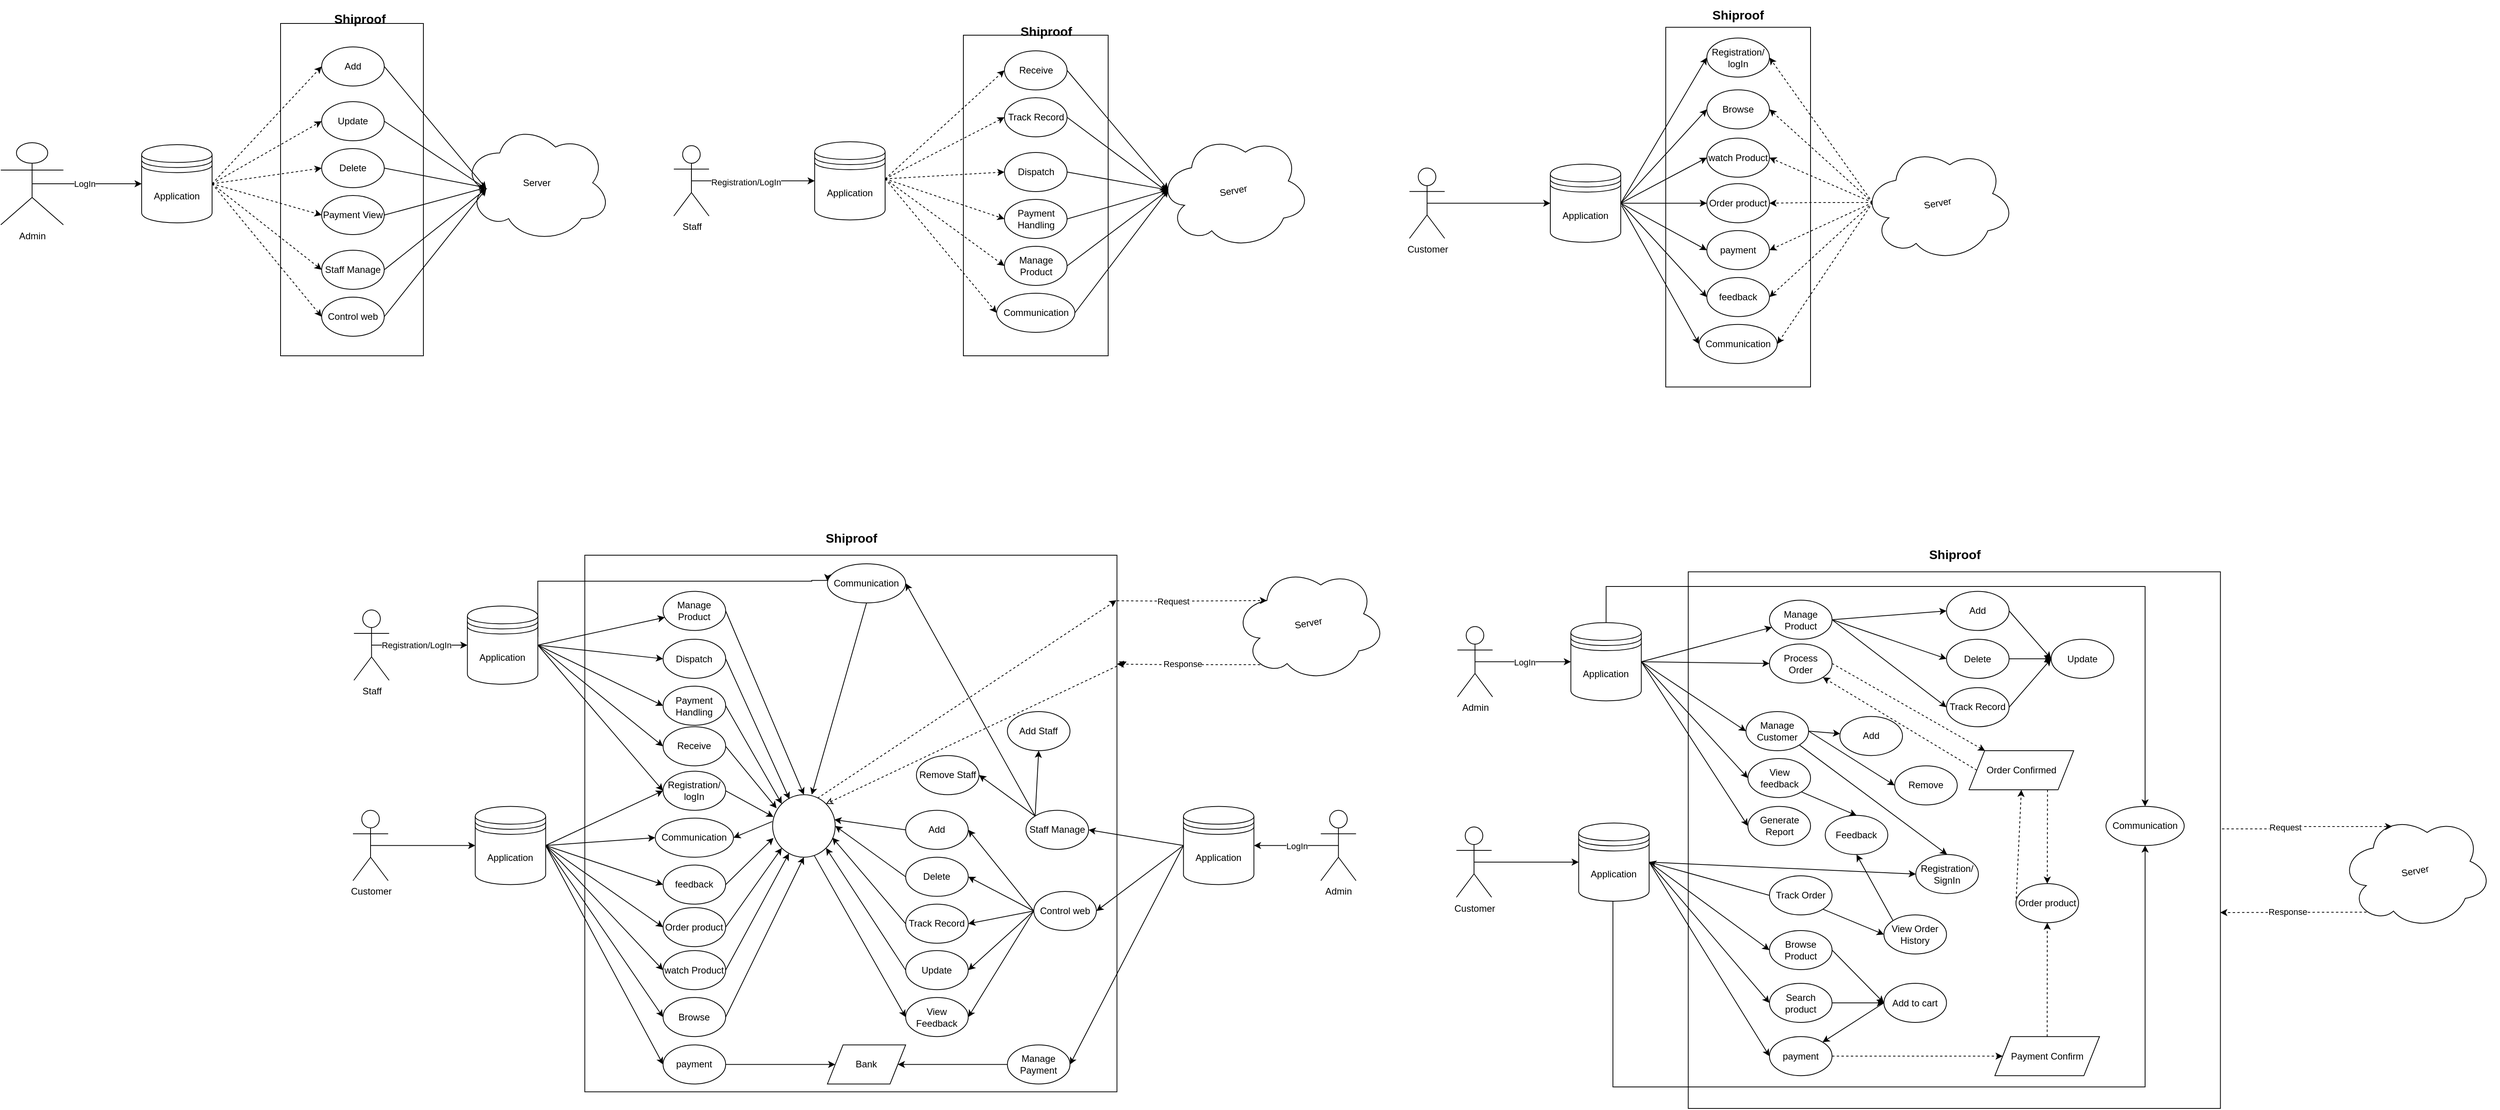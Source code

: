 <mxfile version="24.8.6" pages="2">
  <diagram name="Page-1" id="DH2fcsexA08TlMy6BezB">
    <mxGraphModel grid="1" page="1" gridSize="10" guides="1" tooltips="1" connect="1" arrows="1" fold="1" pageScale="1" pageWidth="850" pageHeight="1100" background="none" math="0" shadow="0">
      <root>
        <mxCell id="0" />
        <mxCell id="1" parent="0" />
        <mxCell id="ReRwUG_8kQEQsGHefRPA-2" value="" style="rounded=0;whiteSpace=wrap;html=1;" parent="1" vertex="1">
          <mxGeometry x="-132.5" y="70" width="182.5" height="425" as="geometry" />
        </mxCell>
        <mxCell id="ReRwUG_8kQEQsGHefRPA-7" style="rounded=0;orthogonalLoop=1;jettySize=auto;html=1;exitX=1;exitY=0.5;exitDx=0;exitDy=0;entryX=0;entryY=0.5;entryDx=0;entryDy=0;dashed=1;" parent="1" target="ReRwUG_8kQEQsGHefRPA-4" edge="1">
          <mxGeometry relative="1" as="geometry">
            <mxPoint x="-220" y="275" as="sourcePoint" />
          </mxGeometry>
        </mxCell>
        <mxCell id="ReRwUG_8kQEQsGHefRPA-8" style="rounded=0;orthogonalLoop=1;jettySize=auto;html=1;exitX=1;exitY=0.5;exitDx=0;exitDy=0;entryX=0;entryY=0.5;entryDx=0;entryDy=0;dashed=1;" parent="1" target="ReRwUG_8kQEQsGHefRPA-5" edge="1">
          <mxGeometry relative="1" as="geometry">
            <mxPoint x="-220" y="275" as="sourcePoint" />
          </mxGeometry>
        </mxCell>
        <mxCell id="ReRwUG_8kQEQsGHefRPA-9" style="rounded=0;orthogonalLoop=1;jettySize=auto;html=1;exitX=1;exitY=0.5;exitDx=0;exitDy=0;entryX=0;entryY=0.5;entryDx=0;entryDy=0;dashed=1;" parent="1" target="ReRwUG_8kQEQsGHefRPA-6" edge="1">
          <mxGeometry relative="1" as="geometry">
            <mxPoint x="-220" y="275" as="sourcePoint" />
          </mxGeometry>
        </mxCell>
        <mxCell id="Z5V-JHwoEmG4xiJVWwTk-4" style="rounded=0;orthogonalLoop=1;jettySize=auto;html=1;exitX=1;exitY=0.5;exitDx=0;exitDy=0;entryX=0;entryY=0.5;entryDx=0;entryDy=0;dashed=1;" edge="1" parent="1" target="Z5V-JHwoEmG4xiJVWwTk-2">
          <mxGeometry relative="1" as="geometry">
            <mxPoint x="-220" y="275" as="sourcePoint" />
          </mxGeometry>
        </mxCell>
        <mxCell id="Z5V-JHwoEmG4xiJVWwTk-13" style="rounded=0;orthogonalLoop=1;jettySize=auto;html=1;exitX=1;exitY=0.5;exitDx=0;exitDy=0;entryX=0;entryY=0.5;entryDx=0;entryDy=0;dashed=1;" edge="1" parent="1" target="Z5V-JHwoEmG4xiJVWwTk-11">
          <mxGeometry relative="1" as="geometry">
            <mxPoint x="-220" y="275" as="sourcePoint" />
          </mxGeometry>
        </mxCell>
        <mxCell id="Z5V-JHwoEmG4xiJVWwTk-14" style="rounded=0;orthogonalLoop=1;jettySize=auto;html=1;exitX=1;exitY=0.5;exitDx=0;exitDy=0;entryX=0;entryY=0.5;entryDx=0;entryDy=0;dashed=1;" edge="1" parent="1" target="Z5V-JHwoEmG4xiJVWwTk-12">
          <mxGeometry relative="1" as="geometry">
            <mxPoint x="-220" y="275" as="sourcePoint" />
          </mxGeometry>
        </mxCell>
        <mxCell id="ReRwUG_8kQEQsGHefRPA-4" value="Add&lt;span style=&quot;color: rgba(0, 0, 0, 0); font-family: monospace; font-size: 0px; text-align: start; text-wrap-mode: nowrap;&quot;&gt;%3CmxGraphModel%3E%3Croot%3E%3CmxCell%20id%3D%220%22%2F%3E%3CmxCell%20id%3D%221%22%20parent%3D%220%22%2F%3E%3CmxCell%20id%3D%222%22%20value%3D%22%26lt%3Bspan%20style%3D%26quot%3Bfont-size%3A%2016px%3B%26quot%3B%26gt%3BOwner%26lt%3B%2Fspan%26gt%3B%22%20style%3D%22ellipse%3BwhiteSpace%3Dwrap%3Bhtml%3D1%3B%22%20vertex%3D%221%22%20parent%3D%221%22%3E%3CmxGeometry%20x%3D%2290%22%20y%3D%22300%22%20width%3D%2280%22%20height%3D%2250%22%20as%3D%22geometry%22%2F%3E%3C%2FmxCell%3E%3C%2Froot%3E%3C%2FmxGraphModel%3E&lt;/span&gt;" style="ellipse;whiteSpace=wrap;html=1;" parent="1" vertex="1">
          <mxGeometry x="-80" y="100" width="80" height="50" as="geometry" />
        </mxCell>
        <mxCell id="ReRwUG_8kQEQsGHefRPA-5" value="Update" style="ellipse;whiteSpace=wrap;html=1;" parent="1" vertex="1">
          <mxGeometry x="-80" y="170" width="80" height="50" as="geometry" />
        </mxCell>
        <mxCell id="Z5V-JHwoEmG4xiJVWwTk-71" style="rounded=0;orthogonalLoop=1;jettySize=auto;html=1;exitX=1;exitY=0.5;exitDx=0;exitDy=0;" edge="1" parent="1" source="ReRwUG_8kQEQsGHefRPA-6">
          <mxGeometry relative="1" as="geometry">
            <mxPoint x="130" y="280" as="targetPoint" />
          </mxGeometry>
        </mxCell>
        <mxCell id="ReRwUG_8kQEQsGHefRPA-6" value="Delete" style="ellipse;whiteSpace=wrap;html=1;" parent="1" vertex="1">
          <mxGeometry x="-80" y="230" width="80" height="50" as="geometry" />
        </mxCell>
        <mxCell id="ReRwUG_8kQEQsGHefRPA-10" value="" style="rounded=0;whiteSpace=wrap;html=1;" parent="1" vertex="1">
          <mxGeometry x="740" y="85" width="185" height="410" as="geometry" />
        </mxCell>
        <mxCell id="ReRwUG_8kQEQsGHefRPA-11" style="rounded=0;orthogonalLoop=1;jettySize=auto;html=1;exitX=1;exitY=0.5;exitDx=0;exitDy=0;entryX=0;entryY=0.5;entryDx=0;entryDy=0;dashed=1;" parent="1" target="ReRwUG_8kQEQsGHefRPA-15" edge="1">
          <mxGeometry relative="1" as="geometry">
            <mxPoint x="640" y="268.75" as="sourcePoint" />
          </mxGeometry>
        </mxCell>
        <mxCell id="ReRwUG_8kQEQsGHefRPA-12" style="rounded=0;orthogonalLoop=1;jettySize=auto;html=1;exitX=1;exitY=0.5;exitDx=0;exitDy=0;entryX=0;entryY=0.5;entryDx=0;entryDy=0;dashed=1;" parent="1" target="ReRwUG_8kQEQsGHefRPA-16" edge="1">
          <mxGeometry relative="1" as="geometry">
            <mxPoint x="640" y="268.75" as="sourcePoint" />
          </mxGeometry>
        </mxCell>
        <mxCell id="ReRwUG_8kQEQsGHefRPA-13" style="rounded=0;orthogonalLoop=1;jettySize=auto;html=1;exitX=1;exitY=0.5;exitDx=0;exitDy=0;entryX=0;entryY=0.5;entryDx=0;entryDy=0;dashed=1;" parent="1" target="ReRwUG_8kQEQsGHefRPA-17" edge="1">
          <mxGeometry relative="1" as="geometry">
            <mxPoint x="640" y="268.75" as="sourcePoint" />
          </mxGeometry>
        </mxCell>
        <mxCell id="Z5V-JHwoEmG4xiJVWwTk-5" style="rounded=0;orthogonalLoop=1;jettySize=auto;html=1;exitX=1;exitY=0.5;exitDx=0;exitDy=0;entryX=0;entryY=0.5;entryDx=0;entryDy=0;dashed=1;" edge="1" parent="1" target="Z5V-JHwoEmG4xiJVWwTk-1">
          <mxGeometry relative="1" as="geometry">
            <mxPoint x="640" y="268.75" as="sourcePoint" />
          </mxGeometry>
        </mxCell>
        <mxCell id="Z5V-JHwoEmG4xiJVWwTk-9" style="rounded=0;orthogonalLoop=1;jettySize=auto;html=1;exitX=1;exitY=0.5;exitDx=0;exitDy=0;entryX=0;entryY=0.5;entryDx=0;entryDy=0;dashed=1;" edge="1" parent="1" target="Z5V-JHwoEmG4xiJVWwTk-6">
          <mxGeometry relative="1" as="geometry">
            <mxPoint x="640" y="268.75" as="sourcePoint" />
          </mxGeometry>
        </mxCell>
        <mxCell id="Z5V-JHwoEmG4xiJVWwTk-10" style="rounded=0;orthogonalLoop=1;jettySize=auto;html=1;exitX=1;exitY=0.5;exitDx=0;exitDy=0;entryX=0;entryY=0.5;entryDx=0;entryDy=0;dashed=1;" edge="1" parent="1" target="Z5V-JHwoEmG4xiJVWwTk-8">
          <mxGeometry relative="1" as="geometry">
            <mxPoint x="640" y="268.75" as="sourcePoint" />
          </mxGeometry>
        </mxCell>
        <mxCell id="ReRwUG_8kQEQsGHefRPA-15" value="Receive" style="ellipse;whiteSpace=wrap;html=1;" parent="1" vertex="1">
          <mxGeometry x="792.5" y="105" width="80" height="50" as="geometry" />
        </mxCell>
        <mxCell id="Z5V-JHwoEmG4xiJVWwTk-86" style="rounded=0;orthogonalLoop=1;jettySize=auto;html=1;exitX=1;exitY=0.5;exitDx=0;exitDy=0;" edge="1" parent="1" source="ReRwUG_8kQEQsGHefRPA-16">
          <mxGeometry relative="1" as="geometry">
            <mxPoint x="1000" y="285" as="targetPoint" />
          </mxGeometry>
        </mxCell>
        <mxCell id="ReRwUG_8kQEQsGHefRPA-16" value="Track Record" style="ellipse;whiteSpace=wrap;html=1;" parent="1" vertex="1">
          <mxGeometry x="792.5" y="165" width="80" height="50" as="geometry" />
        </mxCell>
        <mxCell id="ReRwUG_8kQEQsGHefRPA-17" value="Dispatch" style="ellipse;whiteSpace=wrap;html=1;" parent="1" vertex="1">
          <mxGeometry x="792.5" y="235" width="80" height="50" as="geometry" />
        </mxCell>
        <mxCell id="Z5V-JHwoEmG4xiJVWwTk-1" value="Payment Handling" style="ellipse;whiteSpace=wrap;html=1;" vertex="1" parent="1">
          <mxGeometry x="792.5" y="295" width="80" height="50" as="geometry" />
        </mxCell>
        <mxCell id="Z5V-JHwoEmG4xiJVWwTk-72" style="rounded=0;orthogonalLoop=1;jettySize=auto;html=1;exitX=1;exitY=0.5;exitDx=0;exitDy=0;" edge="1" parent="1" source="Z5V-JHwoEmG4xiJVWwTk-2">
          <mxGeometry relative="1" as="geometry">
            <mxPoint x="130" y="280" as="targetPoint" />
          </mxGeometry>
        </mxCell>
        <mxCell id="Z5V-JHwoEmG4xiJVWwTk-2" value="Payment View" style="ellipse;whiteSpace=wrap;html=1;" vertex="1" parent="1">
          <mxGeometry x="-80" y="290" width="80" height="50" as="geometry" />
        </mxCell>
        <mxCell id="Z5V-JHwoEmG4xiJVWwTk-6" value="Manage Product" style="ellipse;whiteSpace=wrap;html=1;" vertex="1" parent="1">
          <mxGeometry x="792.5" y="355" width="80" height="50" as="geometry" />
        </mxCell>
        <mxCell id="Z5V-JHwoEmG4xiJVWwTk-90" style="rounded=0;orthogonalLoop=1;jettySize=auto;html=1;exitX=1;exitY=0.5;exitDx=0;exitDy=0;entryX=0.07;entryY=0.4;entryDx=0;entryDy=0;entryPerimeter=0;" edge="1" parent="1" source="Z5V-JHwoEmG4xiJVWwTk-8" target="Z5V-JHwoEmG4xiJVWwTk-79">
          <mxGeometry relative="1" as="geometry">
            <mxPoint x="1000" y="275" as="targetPoint" />
          </mxGeometry>
        </mxCell>
        <mxCell id="Z5V-JHwoEmG4xiJVWwTk-8" value="Communication" style="ellipse;whiteSpace=wrap;html=1;" vertex="1" parent="1">
          <mxGeometry x="782.5" y="415" width="100" height="50" as="geometry" />
        </mxCell>
        <mxCell id="Z5V-JHwoEmG4xiJVWwTk-11" value="Staff Manage" style="ellipse;whiteSpace=wrap;html=1;" vertex="1" parent="1">
          <mxGeometry x="-80" y="360" width="80" height="50" as="geometry" />
        </mxCell>
        <mxCell id="Z5V-JHwoEmG4xiJVWwTk-12" value="Control web" style="ellipse;whiteSpace=wrap;html=1;" vertex="1" parent="1">
          <mxGeometry x="-80" y="420" width="80" height="50" as="geometry" />
        </mxCell>
        <mxCell id="Z5V-JHwoEmG4xiJVWwTk-15" value="" style="rounded=0;whiteSpace=wrap;html=1;" vertex="1" parent="1">
          <mxGeometry x="256.25" y="750" width="680" height="686.25" as="geometry" />
        </mxCell>
        <mxCell id="Z5V-JHwoEmG4xiJVWwTk-23" value="Add&lt;span style=&quot;color: rgba(0, 0, 0, 0); font-family: monospace; font-size: 0px; text-align: start; text-wrap-mode: nowrap;&quot;&gt;%3CmxGraphModel%3E%3Croot%3E%3CmxCell%20id%3D%220%22%2F%3E%3CmxCell%20id%3D%221%22%20parent%3D%220%22%2F%3E%3CmxCell%20id%3D%222%22%20value%3D%22%26lt%3Bspan%20style%3D%26quot%3Bfont-size%3A%2016px%3B%26quot%3B%26gt%3BOwner%26lt%3B%2Fspan%26gt%3B%22%20style%3D%22ellipse%3BwhiteSpace%3Dwrap%3Bhtml%3D1%3B%22%20vertex%3D%221%22%20parent%3D%221%22%3E%3CmxGeometry%20x%3D%2290%22%20y%3D%22300%22%20width%3D%2280%22%20height%3D%2250%22%20as%3D%22geometry%22%2F%3E%3C%2FmxCell%3E%3C%2Froot%3E%3C%2FmxGraphModel%3E&lt;/span&gt;" style="ellipse;whiteSpace=wrap;html=1;" vertex="1" parent="1">
          <mxGeometry x="666.25" y="1076.25" width="80" height="50" as="geometry" />
        </mxCell>
        <mxCell id="Z5V-JHwoEmG4xiJVWwTk-207" style="edgeStyle=none;rounded=0;orthogonalLoop=1;jettySize=auto;html=1;exitX=0;exitY=0.5;exitDx=0;exitDy=0;entryX=1;entryY=1;entryDx=0;entryDy=0;" edge="1" parent="1" source="Z5V-JHwoEmG4xiJVWwTk-24" target="Z5V-JHwoEmG4xiJVWwTk-170">
          <mxGeometry relative="1" as="geometry" />
        </mxCell>
        <mxCell id="Z5V-JHwoEmG4xiJVWwTk-24" value="Update" style="ellipse;whiteSpace=wrap;html=1;" vertex="1" parent="1">
          <mxGeometry x="666.25" y="1255.63" width="80" height="50" as="geometry" />
        </mxCell>
        <mxCell id="Z5V-JHwoEmG4xiJVWwTk-205" style="edgeStyle=none;rounded=0;orthogonalLoop=1;jettySize=auto;html=1;exitX=0;exitY=0.5;exitDx=0;exitDy=0;entryX=1;entryY=0.5;entryDx=0;entryDy=0;" edge="1" parent="1" source="Z5V-JHwoEmG4xiJVWwTk-25" target="Z5V-JHwoEmG4xiJVWwTk-170">
          <mxGeometry relative="1" as="geometry" />
        </mxCell>
        <mxCell id="Z5V-JHwoEmG4xiJVWwTk-25" value="Delete" style="ellipse;whiteSpace=wrap;html=1;" vertex="1" parent="1">
          <mxGeometry x="666.25" y="1136.25" width="80" height="50" as="geometry" />
        </mxCell>
        <mxCell id="Z5V-JHwoEmG4xiJVWwTk-198" style="edgeStyle=none;rounded=0;orthogonalLoop=1;jettySize=auto;html=1;exitX=0;exitY=0.5;exitDx=0;exitDy=0;entryX=1;entryY=0.5;entryDx=0;entryDy=0;" edge="1" parent="1" source="Z5V-JHwoEmG4xiJVWwTk-26" target="Z5V-JHwoEmG4xiJVWwTk-196">
          <mxGeometry relative="1" as="geometry" />
        </mxCell>
        <mxCell id="Z5V-JHwoEmG4xiJVWwTk-26" value="Manage Payment" style="ellipse;whiteSpace=wrap;html=1;" vertex="1" parent="1">
          <mxGeometry x="796.25" y="1376.25" width="80" height="50" as="geometry" />
        </mxCell>
        <mxCell id="Z5V-JHwoEmG4xiJVWwTk-213" style="edgeStyle=none;rounded=0;orthogonalLoop=1;jettySize=auto;html=1;exitX=0;exitY=0;exitDx=0;exitDy=0;entryX=1;entryY=0.5;entryDx=0;entryDy=0;" edge="1" parent="1" source="Z5V-JHwoEmG4xiJVWwTk-27" target="Z5V-JHwoEmG4xiJVWwTk-211">
          <mxGeometry relative="1" as="geometry" />
        </mxCell>
        <mxCell id="Z5V-JHwoEmG4xiJVWwTk-225" style="edgeStyle=none;rounded=0;orthogonalLoop=1;jettySize=auto;html=1;exitX=0;exitY=0;exitDx=0;exitDy=0;entryX=1;entryY=0.5;entryDx=0;entryDy=0;" edge="1" parent="1" source="Z5V-JHwoEmG4xiJVWwTk-27" target="Z5V-JHwoEmG4xiJVWwTk-219">
          <mxGeometry relative="1" as="geometry" />
        </mxCell>
        <mxCell id="Z5V-JHwoEmG4xiJVWwTk-27" value="Staff Manage" style="ellipse;whiteSpace=wrap;html=1;" vertex="1" parent="1">
          <mxGeometry x="820" y="1076.25" width="80" height="50" as="geometry" />
        </mxCell>
        <mxCell id="Z5V-JHwoEmG4xiJVWwTk-185" style="edgeStyle=none;rounded=0;orthogonalLoop=1;jettySize=auto;html=1;exitX=0;exitY=0.5;exitDx=0;exitDy=0;entryX=1;entryY=0.5;entryDx=0;entryDy=0;" edge="1" parent="1" source="Z5V-JHwoEmG4xiJVWwTk-28" target="Z5V-JHwoEmG4xiJVWwTk-25">
          <mxGeometry relative="1" as="geometry" />
        </mxCell>
        <mxCell id="Z5V-JHwoEmG4xiJVWwTk-186" style="edgeStyle=none;rounded=0;orthogonalLoop=1;jettySize=auto;html=1;exitX=0;exitY=0.5;exitDx=0;exitDy=0;entryX=1;entryY=0.5;entryDx=0;entryDy=0;" edge="1" parent="1" source="Z5V-JHwoEmG4xiJVWwTk-28" target="Z5V-JHwoEmG4xiJVWwTk-24">
          <mxGeometry relative="1" as="geometry" />
        </mxCell>
        <mxCell id="Z5V-JHwoEmG4xiJVWwTk-187" style="edgeStyle=none;rounded=0;orthogonalLoop=1;jettySize=auto;html=1;exitX=0;exitY=0.5;exitDx=0;exitDy=0;entryX=1;entryY=0.5;entryDx=0;entryDy=0;" edge="1" parent="1" source="Z5V-JHwoEmG4xiJVWwTk-28" target="Z5V-JHwoEmG4xiJVWwTk-37">
          <mxGeometry relative="1" as="geometry" />
        </mxCell>
        <mxCell id="Z5V-JHwoEmG4xiJVWwTk-216" style="edgeStyle=none;rounded=0;orthogonalLoop=1;jettySize=auto;html=1;exitX=0;exitY=0.5;exitDx=0;exitDy=0;entryX=1;entryY=0.5;entryDx=0;entryDy=0;" edge="1" parent="1" source="Z5V-JHwoEmG4xiJVWwTk-28" target="Z5V-JHwoEmG4xiJVWwTk-23">
          <mxGeometry relative="1" as="geometry" />
        </mxCell>
        <mxCell id="Z5V-JHwoEmG4xiJVWwTk-235" style="edgeStyle=none;rounded=0;orthogonalLoop=1;jettySize=auto;html=1;exitX=0;exitY=0.5;exitDx=0;exitDy=0;entryX=1;entryY=0.5;entryDx=0;entryDy=0;" edge="1" parent="1" source="Z5V-JHwoEmG4xiJVWwTk-28" target="Z5V-JHwoEmG4xiJVWwTk-232">
          <mxGeometry relative="1" as="geometry" />
        </mxCell>
        <mxCell id="Z5V-JHwoEmG4xiJVWwTk-28" value="Control web" style="ellipse;whiteSpace=wrap;html=1;" vertex="1" parent="1">
          <mxGeometry x="830" y="1180" width="80" height="50" as="geometry" />
        </mxCell>
        <mxCell id="Z5V-JHwoEmG4xiJVWwTk-36" value="Receive" style="ellipse;whiteSpace=wrap;html=1;" vertex="1" parent="1">
          <mxGeometry x="356.25" y="969.38" width="80" height="50" as="geometry" />
        </mxCell>
        <mxCell id="Z5V-JHwoEmG4xiJVWwTk-37" value="Track Record" style="ellipse;whiteSpace=wrap;html=1;" vertex="1" parent="1">
          <mxGeometry x="666.25" y="1196.25" width="80" height="50" as="geometry" />
        </mxCell>
        <mxCell id="Z5V-JHwoEmG4xiJVWwTk-38" value="Dispatch" style="ellipse;whiteSpace=wrap;html=1;" vertex="1" parent="1">
          <mxGeometry x="356.25" y="857.5" width="80" height="50" as="geometry" />
        </mxCell>
        <mxCell id="Z5V-JHwoEmG4xiJVWwTk-39" value="Payment Handling" style="ellipse;whiteSpace=wrap;html=1;" vertex="1" parent="1">
          <mxGeometry x="356.25" y="917.5" width="80" height="50" as="geometry" />
        </mxCell>
        <mxCell id="Z5V-JHwoEmG4xiJVWwTk-208" style="edgeStyle=none;rounded=0;orthogonalLoop=1;jettySize=auto;html=1;exitX=1;exitY=0.5;exitDx=0;exitDy=0;entryX=0.5;entryY=0;entryDx=0;entryDy=0;" edge="1" parent="1" source="Z5V-JHwoEmG4xiJVWwTk-40" target="Z5V-JHwoEmG4xiJVWwTk-170">
          <mxGeometry relative="1" as="geometry" />
        </mxCell>
        <mxCell id="Z5V-JHwoEmG4xiJVWwTk-40" value="Manage Product" style="ellipse;whiteSpace=wrap;html=1;" vertex="1" parent="1">
          <mxGeometry x="356.25" y="796.25" width="80" height="50" as="geometry" />
        </mxCell>
        <mxCell id="Z5V-JHwoEmG4xiJVWwTk-48" value="" style="rounded=0;whiteSpace=wrap;html=1;" vertex="1" parent="1">
          <mxGeometry x="1637.5" y="74.88" width="185" height="460" as="geometry" />
        </mxCell>
        <mxCell id="Z5V-JHwoEmG4xiJVWwTk-49" style="rounded=0;orthogonalLoop=1;jettySize=auto;html=1;exitX=1;exitY=0.5;exitDx=0;exitDy=0;entryX=0;entryY=0.5;entryDx=0;entryDy=0;" edge="1" parent="1" source="Z5V-JHwoEmG4xiJVWwTk-94" target="Z5V-JHwoEmG4xiJVWwTk-56">
          <mxGeometry relative="1" as="geometry">
            <mxPoint x="1580" y="229.88" as="sourcePoint" />
          </mxGeometry>
        </mxCell>
        <mxCell id="Z5V-JHwoEmG4xiJVWwTk-50" style="rounded=0;orthogonalLoop=1;jettySize=auto;html=1;exitX=1;exitY=0.5;exitDx=0;exitDy=0;entryX=0;entryY=0.5;entryDx=0;entryDy=0;" edge="1" parent="1" source="Z5V-JHwoEmG4xiJVWwTk-94" target="Z5V-JHwoEmG4xiJVWwTk-57">
          <mxGeometry relative="1" as="geometry">
            <mxPoint x="1580" y="229.88" as="sourcePoint" />
          </mxGeometry>
        </mxCell>
        <mxCell id="Z5V-JHwoEmG4xiJVWwTk-51" style="rounded=0;orthogonalLoop=1;jettySize=auto;html=1;exitX=1;exitY=0.5;exitDx=0;exitDy=0;entryX=0;entryY=0.5;entryDx=0;entryDy=0;" edge="1" parent="1" source="Z5V-JHwoEmG4xiJVWwTk-94" target="Z5V-JHwoEmG4xiJVWwTk-58">
          <mxGeometry relative="1" as="geometry">
            <mxPoint x="1580" y="229.88" as="sourcePoint" />
          </mxGeometry>
        </mxCell>
        <mxCell id="Z5V-JHwoEmG4xiJVWwTk-52" style="rounded=0;orthogonalLoop=1;jettySize=auto;html=1;exitX=1;exitY=0.5;exitDx=0;exitDy=0;entryX=0;entryY=0.5;entryDx=0;entryDy=0;" edge="1" parent="1" source="Z5V-JHwoEmG4xiJVWwTk-94" target="Z5V-JHwoEmG4xiJVWwTk-59">
          <mxGeometry relative="1" as="geometry">
            <mxPoint x="1580" y="229.88" as="sourcePoint" />
          </mxGeometry>
        </mxCell>
        <mxCell id="Z5V-JHwoEmG4xiJVWwTk-53" style="rounded=0;orthogonalLoop=1;jettySize=auto;html=1;exitX=1;exitY=0.5;exitDx=0;exitDy=0;entryX=0;entryY=0.5;entryDx=0;entryDy=0;" edge="1" parent="1" source="Z5V-JHwoEmG4xiJVWwTk-94" target="Z5V-JHwoEmG4xiJVWwTk-60">
          <mxGeometry relative="1" as="geometry">
            <mxPoint x="1580" y="229.88" as="sourcePoint" />
          </mxGeometry>
        </mxCell>
        <mxCell id="Z5V-JHwoEmG4xiJVWwTk-54" style="rounded=0;orthogonalLoop=1;jettySize=auto;html=1;exitX=1.013;exitY=0.531;exitDx=0;exitDy=0;entryX=0;entryY=0.5;entryDx=0;entryDy=0;exitPerimeter=0;" edge="1" parent="1" source="Z5V-JHwoEmG4xiJVWwTk-94" target="Z5V-JHwoEmG4xiJVWwTk-61">
          <mxGeometry relative="1" as="geometry">
            <mxPoint x="1580" y="229.88" as="sourcePoint" />
          </mxGeometry>
        </mxCell>
        <mxCell id="Z5V-JHwoEmG4xiJVWwTk-56" value="Browse" style="ellipse;whiteSpace=wrap;html=1;" vertex="1" parent="1">
          <mxGeometry x="1690" y="154.88" width="80" height="50" as="geometry" />
        </mxCell>
        <mxCell id="Z5V-JHwoEmG4xiJVWwTk-57" value="watch Product" style="ellipse;whiteSpace=wrap;html=1;" vertex="1" parent="1">
          <mxGeometry x="1690" y="216.63" width="80" height="50" as="geometry" />
        </mxCell>
        <mxCell id="Z5V-JHwoEmG4xiJVWwTk-58" value="Order product" style="ellipse;whiteSpace=wrap;html=1;" vertex="1" parent="1">
          <mxGeometry x="1690" y="274.88" width="80" height="50" as="geometry" />
        </mxCell>
        <mxCell id="Z5V-JHwoEmG4xiJVWwTk-59" value="payment" style="ellipse;whiteSpace=wrap;html=1;" vertex="1" parent="1">
          <mxGeometry x="1690" y="334.88" width="80" height="50" as="geometry" />
        </mxCell>
        <mxCell id="Z5V-JHwoEmG4xiJVWwTk-60" value="feedback" style="ellipse;whiteSpace=wrap;html=1;" vertex="1" parent="1">
          <mxGeometry x="1690" y="394.88" width="80" height="50" as="geometry" />
        </mxCell>
        <mxCell id="Z5V-JHwoEmG4xiJVWwTk-61" value="Communication" style="ellipse;whiteSpace=wrap;html=1;" vertex="1" parent="1">
          <mxGeometry x="1680" y="454.88" width="100" height="50" as="geometry" />
        </mxCell>
        <mxCell id="Z5V-JHwoEmG4xiJVWwTk-62" value="Application" style="shape=datastore;whiteSpace=wrap;html=1;" vertex="1" parent="1">
          <mxGeometry x="-310" y="225" width="90" height="100" as="geometry" />
        </mxCell>
        <mxCell id="Z5V-JHwoEmG4xiJVWwTk-63" value="Server" style="ellipse;shape=cloud;whiteSpace=wrap;html=1;" vertex="1" parent="1">
          <mxGeometry x="100" y="197.5" width="190" height="152.5" as="geometry" />
        </mxCell>
        <mxCell id="Z5V-JHwoEmG4xiJVWwTk-68" style="edgeStyle=orthogonalEdgeStyle;rounded=0;orthogonalLoop=1;jettySize=auto;html=1;exitX=0.5;exitY=0.5;exitDx=0;exitDy=0;exitPerimeter=0;entryX=0;entryY=0.5;entryDx=0;entryDy=0;" edge="1" parent="1" source="Z5V-JHwoEmG4xiJVWwTk-66" target="Z5V-JHwoEmG4xiJVWwTk-62">
          <mxGeometry relative="1" as="geometry" />
        </mxCell>
        <mxCell id="Z5V-JHwoEmG4xiJVWwTk-77" value="LogIn" style="edgeLabel;html=1;align=center;verticalAlign=middle;resizable=0;points=[];" vertex="1" connectable="0" parent="Z5V-JHwoEmG4xiJVWwTk-68">
          <mxGeometry x="-0.05" relative="1" as="geometry">
            <mxPoint as="offset" />
          </mxGeometry>
        </mxCell>
        <mxCell id="Z5V-JHwoEmG4xiJVWwTk-66" value="Admin" style="shape=umlActor;verticalLabelPosition=bottom;verticalAlign=top;html=1;outlineConnect=0;" vertex="1" parent="1">
          <mxGeometry x="-490" y="222.5" width="80" height="105" as="geometry" />
        </mxCell>
        <mxCell id="Z5V-JHwoEmG4xiJVWwTk-69" style="rounded=0;orthogonalLoop=1;jettySize=auto;html=1;exitX=1;exitY=0.5;exitDx=0;exitDy=0;entryX=0.16;entryY=0.55;entryDx=0;entryDy=0;entryPerimeter=0;" edge="1" parent="1" source="ReRwUG_8kQEQsGHefRPA-4" target="Z5V-JHwoEmG4xiJVWwTk-63">
          <mxGeometry relative="1" as="geometry" />
        </mxCell>
        <mxCell id="Z5V-JHwoEmG4xiJVWwTk-70" style="rounded=0;orthogonalLoop=1;jettySize=auto;html=1;exitX=1;exitY=0.5;exitDx=0;exitDy=0;entryX=0.16;entryY=0.55;entryDx=0;entryDy=0;entryPerimeter=0;" edge="1" parent="1" source="ReRwUG_8kQEQsGHefRPA-5" target="Z5V-JHwoEmG4xiJVWwTk-63">
          <mxGeometry relative="1" as="geometry" />
        </mxCell>
        <mxCell id="Z5V-JHwoEmG4xiJVWwTk-73" style="rounded=0;orthogonalLoop=1;jettySize=auto;html=1;exitX=1;exitY=0.5;exitDx=0;exitDy=0;entryX=0.16;entryY=0.55;entryDx=0;entryDy=0;entryPerimeter=0;" edge="1" parent="1" source="Z5V-JHwoEmG4xiJVWwTk-11" target="Z5V-JHwoEmG4xiJVWwTk-63">
          <mxGeometry relative="1" as="geometry" />
        </mxCell>
        <mxCell id="Z5V-JHwoEmG4xiJVWwTk-74" style="rounded=0;orthogonalLoop=1;jettySize=auto;html=1;exitX=1;exitY=0.5;exitDx=0;exitDy=0;entryX=0.16;entryY=0.55;entryDx=0;entryDy=0;entryPerimeter=0;" edge="1" parent="1" source="Z5V-JHwoEmG4xiJVWwTk-12" target="Z5V-JHwoEmG4xiJVWwTk-63">
          <mxGeometry relative="1" as="geometry" />
        </mxCell>
        <mxCell id="Z5V-JHwoEmG4xiJVWwTk-78" value="&lt;p style=&quot;line-height: 120%;&quot;&gt;&lt;font style=&quot;font-size: 16px;&quot;&gt;&lt;b&gt;Shiproof&lt;/b&gt;&lt;/font&gt;&lt;/p&gt;" style="text;html=1;align=center;verticalAlign=middle;whiteSpace=wrap;rounded=0;strokeWidth=5;" vertex="1" parent="1">
          <mxGeometry x="1700" y="45.13" width="60" height="30" as="geometry" />
        </mxCell>
        <mxCell id="Z5V-JHwoEmG4xiJVWwTk-79" value="Server" style="ellipse;shape=cloud;whiteSpace=wrap;html=1;rotation=-10;" vertex="1" parent="1">
          <mxGeometry x="990" y="207.5" width="190" height="152.5" as="geometry" />
        </mxCell>
        <mxCell id="Z5V-JHwoEmG4xiJVWwTk-80" value="Application" style="shape=datastore;whiteSpace=wrap;html=1;" vertex="1" parent="1">
          <mxGeometry x="550" y="221.25" width="90" height="100" as="geometry" />
        </mxCell>
        <mxCell id="Z5V-JHwoEmG4xiJVWwTk-83" style="edgeStyle=orthogonalEdgeStyle;rounded=0;orthogonalLoop=1;jettySize=auto;html=1;exitX=0.5;exitY=0.5;exitDx=0;exitDy=0;exitPerimeter=0;" edge="1" parent="1" source="Z5V-JHwoEmG4xiJVWwTk-82" target="Z5V-JHwoEmG4xiJVWwTk-80">
          <mxGeometry relative="1" as="geometry" />
        </mxCell>
        <mxCell id="Z5V-JHwoEmG4xiJVWwTk-84" value="Registration/LogIn" style="edgeLabel;html=1;align=center;verticalAlign=middle;resizable=0;points=[];" vertex="1" connectable="0" parent="Z5V-JHwoEmG4xiJVWwTk-83">
          <mxGeometry x="-0.115" y="-1" relative="1" as="geometry">
            <mxPoint as="offset" />
          </mxGeometry>
        </mxCell>
        <mxCell id="Z5V-JHwoEmG4xiJVWwTk-82" value="Staff" style="shape=umlActor;verticalLabelPosition=bottom;verticalAlign=top;html=1;outlineConnect=0;" vertex="1" parent="1">
          <mxGeometry x="370" y="226.25" width="45" height="90" as="geometry" />
        </mxCell>
        <mxCell id="Z5V-JHwoEmG4xiJVWwTk-85" style="rounded=0;orthogonalLoop=1;jettySize=auto;html=1;exitX=1;exitY=0.5;exitDx=0;exitDy=0;entryX=0.07;entryY=0.4;entryDx=0;entryDy=0;entryPerimeter=0;" edge="1" parent="1" source="ReRwUG_8kQEQsGHefRPA-15" target="Z5V-JHwoEmG4xiJVWwTk-79">
          <mxGeometry relative="1" as="geometry" />
        </mxCell>
        <mxCell id="Z5V-JHwoEmG4xiJVWwTk-87" style="rounded=0;orthogonalLoop=1;jettySize=auto;html=1;exitX=1;exitY=0.5;exitDx=0;exitDy=0;entryX=0.07;entryY=0.4;entryDx=0;entryDy=0;entryPerimeter=0;" edge="1" parent="1" source="ReRwUG_8kQEQsGHefRPA-17" target="Z5V-JHwoEmG4xiJVWwTk-79">
          <mxGeometry relative="1" as="geometry" />
        </mxCell>
        <mxCell id="Z5V-JHwoEmG4xiJVWwTk-88" style="rounded=0;orthogonalLoop=1;jettySize=auto;html=1;exitX=1;exitY=0.5;exitDx=0;exitDy=0;entryX=0.07;entryY=0.4;entryDx=0;entryDy=0;entryPerimeter=0;" edge="1" parent="1" source="Z5V-JHwoEmG4xiJVWwTk-1" target="Z5V-JHwoEmG4xiJVWwTk-79">
          <mxGeometry relative="1" as="geometry" />
        </mxCell>
        <mxCell id="Z5V-JHwoEmG4xiJVWwTk-89" style="rounded=0;orthogonalLoop=1;jettySize=auto;html=1;exitX=1;exitY=0.5;exitDx=0;exitDy=0;entryX=0.07;entryY=0.4;entryDx=0;entryDy=0;entryPerimeter=0;" edge="1" parent="1" source="Z5V-JHwoEmG4xiJVWwTk-6" target="Z5V-JHwoEmG4xiJVWwTk-79">
          <mxGeometry relative="1" as="geometry" />
        </mxCell>
        <mxCell id="Z5V-JHwoEmG4xiJVWwTk-92" value="&lt;p style=&quot;line-height: 120%;&quot;&gt;&lt;font style=&quot;font-size: 16px;&quot;&gt;&lt;b&gt;Shiproof&lt;/b&gt;&lt;/font&gt;&lt;/p&gt;" style="text;html=1;align=center;verticalAlign=middle;whiteSpace=wrap;rounded=0;strokeWidth=5;" vertex="1" parent="1">
          <mxGeometry x="-61.25" y="50" width="60" height="30" as="geometry" />
        </mxCell>
        <mxCell id="Z5V-JHwoEmG4xiJVWwTk-105" style="rounded=0;orthogonalLoop=1;jettySize=auto;html=1;exitX=0.07;exitY=0.4;exitDx=0;exitDy=0;exitPerimeter=0;entryX=1;entryY=0.5;entryDx=0;entryDy=0;dashed=1;" edge="1" parent="1" source="Z5V-JHwoEmG4xiJVWwTk-93" target="Z5V-JHwoEmG4xiJVWwTk-61">
          <mxGeometry relative="1" as="geometry" />
        </mxCell>
        <mxCell id="Z5V-JHwoEmG4xiJVWwTk-106" style="rounded=0;orthogonalLoop=1;jettySize=auto;html=1;exitX=0.07;exitY=0.4;exitDx=0;exitDy=0;exitPerimeter=0;entryX=1;entryY=0.5;entryDx=0;entryDy=0;dashed=1;" edge="1" parent="1" source="Z5V-JHwoEmG4xiJVWwTk-93" target="Z5V-JHwoEmG4xiJVWwTk-60">
          <mxGeometry relative="1" as="geometry" />
        </mxCell>
        <mxCell id="Z5V-JHwoEmG4xiJVWwTk-107" style="rounded=0;orthogonalLoop=1;jettySize=auto;html=1;exitX=0.07;exitY=0.4;exitDx=0;exitDy=0;exitPerimeter=0;entryX=1;entryY=0.5;entryDx=0;entryDy=0;dashed=1;" edge="1" parent="1" source="Z5V-JHwoEmG4xiJVWwTk-93" target="Z5V-JHwoEmG4xiJVWwTk-59">
          <mxGeometry relative="1" as="geometry" />
        </mxCell>
        <mxCell id="Z5V-JHwoEmG4xiJVWwTk-108" style="edgeStyle=orthogonalEdgeStyle;rounded=0;orthogonalLoop=1;jettySize=auto;html=1;exitX=0.07;exitY=0.4;exitDx=0;exitDy=0;exitPerimeter=0;entryX=1;entryY=0.5;entryDx=0;entryDy=0;dashed=1;" edge="1" parent="1" source="Z5V-JHwoEmG4xiJVWwTk-93" target="Z5V-JHwoEmG4xiJVWwTk-58">
          <mxGeometry relative="1" as="geometry" />
        </mxCell>
        <mxCell id="Z5V-JHwoEmG4xiJVWwTk-109" style="rounded=0;orthogonalLoop=1;jettySize=auto;html=1;exitX=0.07;exitY=0.4;exitDx=0;exitDy=0;exitPerimeter=0;entryX=1;entryY=0.5;entryDx=0;entryDy=0;dashed=1;" edge="1" parent="1" source="Z5V-JHwoEmG4xiJVWwTk-93" target="Z5V-JHwoEmG4xiJVWwTk-57">
          <mxGeometry relative="1" as="geometry" />
        </mxCell>
        <mxCell id="Z5V-JHwoEmG4xiJVWwTk-110" style="rounded=0;orthogonalLoop=1;jettySize=auto;html=1;exitX=0.07;exitY=0.4;exitDx=0;exitDy=0;exitPerimeter=0;entryX=1;entryY=0.5;entryDx=0;entryDy=0;dashed=1;" edge="1" parent="1" source="Z5V-JHwoEmG4xiJVWwTk-93" target="Z5V-JHwoEmG4xiJVWwTk-56">
          <mxGeometry relative="1" as="geometry" />
        </mxCell>
        <mxCell id="Z5V-JHwoEmG4xiJVWwTk-111" style="rounded=0;orthogonalLoop=1;jettySize=auto;html=1;exitX=0.07;exitY=0.4;exitDx=0;exitDy=0;exitPerimeter=0;entryX=1;entryY=0.5;entryDx=0;entryDy=0;dashed=1;" edge="1" parent="1" source="Z5V-JHwoEmG4xiJVWwTk-93" target="Z5V-JHwoEmG4xiJVWwTk-103">
          <mxGeometry relative="1" as="geometry" />
        </mxCell>
        <mxCell id="Z5V-JHwoEmG4xiJVWwTk-93" value="Server" style="ellipse;shape=cloud;whiteSpace=wrap;html=1;rotation=-10;" vertex="1" parent="1">
          <mxGeometry x="1890" y="223.63" width="190" height="152.5" as="geometry" />
        </mxCell>
        <mxCell id="Z5V-JHwoEmG4xiJVWwTk-104" style="rounded=0;orthogonalLoop=1;jettySize=auto;html=1;exitX=1;exitY=0.5;exitDx=0;exitDy=0;entryX=0;entryY=0.5;entryDx=0;entryDy=0;" edge="1" parent="1" source="Z5V-JHwoEmG4xiJVWwTk-94" target="Z5V-JHwoEmG4xiJVWwTk-103">
          <mxGeometry relative="1" as="geometry" />
        </mxCell>
        <mxCell id="Z5V-JHwoEmG4xiJVWwTk-94" value="Application" style="shape=datastore;whiteSpace=wrap;html=1;" vertex="1" parent="1">
          <mxGeometry x="1490" y="249.88" width="90" height="100" as="geometry" />
        </mxCell>
        <mxCell id="Z5V-JHwoEmG4xiJVWwTk-98" style="edgeStyle=orthogonalEdgeStyle;rounded=0;orthogonalLoop=1;jettySize=auto;html=1;exitX=0.5;exitY=0.5;exitDx=0;exitDy=0;exitPerimeter=0;entryX=0;entryY=0.5;entryDx=0;entryDy=0;" edge="1" parent="1" source="Z5V-JHwoEmG4xiJVWwTk-97" target="Z5V-JHwoEmG4xiJVWwTk-94">
          <mxGeometry relative="1" as="geometry" />
        </mxCell>
        <mxCell id="Z5V-JHwoEmG4xiJVWwTk-97" value="Customer" style="shape=umlActor;verticalLabelPosition=bottom;verticalAlign=top;html=1;outlineConnect=0;" vertex="1" parent="1">
          <mxGeometry x="1310" y="254.88" width="45" height="90" as="geometry" />
        </mxCell>
        <mxCell id="Z5V-JHwoEmG4xiJVWwTk-103" value="Registration/&lt;div&gt;logIn&lt;/div&gt;" style="ellipse;whiteSpace=wrap;html=1;" vertex="1" parent="1">
          <mxGeometry x="1690" y="88.63" width="80" height="50" as="geometry" />
        </mxCell>
        <mxCell id="Z5V-JHwoEmG4xiJVWwTk-112" value="&lt;p style=&quot;line-height: 120%;&quot;&gt;&lt;font style=&quot;font-size: 16px;&quot;&gt;&lt;b&gt;Shiproof&lt;/b&gt;&lt;/font&gt;&lt;/p&gt;" style="text;html=1;align=center;verticalAlign=middle;whiteSpace=wrap;rounded=0;strokeWidth=5;" vertex="1" parent="1">
          <mxGeometry x="815.5" y="66.25" width="60" height="30" as="geometry" />
        </mxCell>
        <mxCell id="Z5V-JHwoEmG4xiJVWwTk-113" value="&lt;p style=&quot;line-height: 120%;&quot;&gt;&lt;font style=&quot;font-size: 16px;&quot;&gt;&lt;b&gt;Shiproof&lt;/b&gt;&lt;/font&gt;&lt;/p&gt;" style="text;html=1;align=center;verticalAlign=middle;whiteSpace=wrap;rounded=0;strokeWidth=5;" vertex="1" parent="1">
          <mxGeometry x="567" y="713.75" width="60" height="30" as="geometry" />
        </mxCell>
        <mxCell id="Z5V-JHwoEmG4xiJVWwTk-202" style="edgeStyle=none;rounded=0;orthogonalLoop=1;jettySize=auto;html=1;exitX=1;exitY=0.5;exitDx=0;exitDy=0;entryX=0.5;entryY=1;entryDx=0;entryDy=0;" edge="1" parent="1" source="Z5V-JHwoEmG4xiJVWwTk-140" target="Z5V-JHwoEmG4xiJVWwTk-170">
          <mxGeometry relative="1" as="geometry" />
        </mxCell>
        <mxCell id="Z5V-JHwoEmG4xiJVWwTk-140" value="Browse" style="ellipse;whiteSpace=wrap;html=1;" vertex="1" parent="1">
          <mxGeometry x="356.25" y="1315.63" width="80" height="50" as="geometry" />
        </mxCell>
        <mxCell id="Z5V-JHwoEmG4xiJVWwTk-201" style="edgeStyle=none;rounded=0;orthogonalLoop=1;jettySize=auto;html=1;exitX=1;exitY=0.5;exitDx=0;exitDy=0;" edge="1" parent="1" source="Z5V-JHwoEmG4xiJVWwTk-141" target="Z5V-JHwoEmG4xiJVWwTk-170">
          <mxGeometry relative="1" as="geometry" />
        </mxCell>
        <mxCell id="Z5V-JHwoEmG4xiJVWwTk-141" value="watch Product" style="ellipse;whiteSpace=wrap;html=1;" vertex="1" parent="1">
          <mxGeometry x="356.25" y="1255.63" width="80" height="50" as="geometry" />
        </mxCell>
        <mxCell id="Z5V-JHwoEmG4xiJVWwTk-200" style="edgeStyle=none;rounded=0;orthogonalLoop=1;jettySize=auto;html=1;exitX=1;exitY=0.5;exitDx=0;exitDy=0;entryX=0;entryY=1;entryDx=0;entryDy=0;" edge="1" parent="1" source="Z5V-JHwoEmG4xiJVWwTk-142" target="Z5V-JHwoEmG4xiJVWwTk-170">
          <mxGeometry relative="1" as="geometry" />
        </mxCell>
        <mxCell id="Z5V-JHwoEmG4xiJVWwTk-142" value="Order product" style="ellipse;whiteSpace=wrap;html=1;" vertex="1" parent="1">
          <mxGeometry x="356.25" y="1200.63" width="80" height="50" as="geometry" />
        </mxCell>
        <mxCell id="Z5V-JHwoEmG4xiJVWwTk-197" style="edgeStyle=none;rounded=0;orthogonalLoop=1;jettySize=auto;html=1;exitX=1;exitY=0.5;exitDx=0;exitDy=0;entryX=0;entryY=0.5;entryDx=0;entryDy=0;" edge="1" parent="1" source="Z5V-JHwoEmG4xiJVWwTk-143" target="Z5V-JHwoEmG4xiJVWwTk-196">
          <mxGeometry relative="1" as="geometry" />
        </mxCell>
        <mxCell id="Z5V-JHwoEmG4xiJVWwTk-143" value="payment" style="ellipse;whiteSpace=wrap;html=1;" vertex="1" parent="1">
          <mxGeometry x="356.25" y="1376.25" width="80" height="50" as="geometry" />
        </mxCell>
        <mxCell id="Z5V-JHwoEmG4xiJVWwTk-199" style="edgeStyle=none;rounded=0;orthogonalLoop=1;jettySize=auto;html=1;exitX=1;exitY=0.5;exitDx=0;exitDy=0;entryX=0.014;entryY=0.692;entryDx=0;entryDy=0;entryPerimeter=0;" edge="1" parent="1" source="Z5V-JHwoEmG4xiJVWwTk-144" target="Z5V-JHwoEmG4xiJVWwTk-170">
          <mxGeometry relative="1" as="geometry" />
        </mxCell>
        <mxCell id="Z5V-JHwoEmG4xiJVWwTk-144" value="feedback" style="ellipse;whiteSpace=wrap;html=1;" vertex="1" parent="1">
          <mxGeometry x="356.25" y="1146.25" width="80" height="50" as="geometry" />
        </mxCell>
        <mxCell id="Z5V-JHwoEmG4xiJVWwTk-145" value="Communication" style="ellipse;whiteSpace=wrap;html=1;" vertex="1" parent="1">
          <mxGeometry x="346.25" y="1086.25" width="100" height="50" as="geometry" />
        </mxCell>
        <mxCell id="Z5V-JHwoEmG4xiJVWwTk-167" style="rounded=0;orthogonalLoop=1;jettySize=auto;html=1;exitX=1;exitY=0.5;exitDx=0;exitDy=0;entryX=0;entryY=0.5;entryDx=0;entryDy=0;" edge="1" parent="1" source="Z5V-JHwoEmG4xiJVWwTk-147" target="Z5V-JHwoEmG4xiJVWwTk-150">
          <mxGeometry relative="1" as="geometry" />
        </mxCell>
        <mxCell id="Z5V-JHwoEmG4xiJVWwTk-180" style="edgeStyle=none;rounded=0;orthogonalLoop=1;jettySize=auto;html=1;exitX=1;exitY=0.5;exitDx=0;exitDy=0;entryX=0;entryY=0.5;entryDx=0;entryDy=0;" edge="1" parent="1" source="Z5V-JHwoEmG4xiJVWwTk-147" target="Z5V-JHwoEmG4xiJVWwTk-144">
          <mxGeometry relative="1" as="geometry" />
        </mxCell>
        <mxCell id="Z5V-JHwoEmG4xiJVWwTk-181" style="edgeStyle=none;rounded=0;orthogonalLoop=1;jettySize=auto;html=1;exitX=1;exitY=0.5;exitDx=0;exitDy=0;entryX=0;entryY=0.5;entryDx=0;entryDy=0;" edge="1" parent="1" source="Z5V-JHwoEmG4xiJVWwTk-147" target="Z5V-JHwoEmG4xiJVWwTk-143">
          <mxGeometry relative="1" as="geometry" />
        </mxCell>
        <mxCell id="Z5V-JHwoEmG4xiJVWwTk-182" style="edgeStyle=none;rounded=0;orthogonalLoop=1;jettySize=auto;html=1;exitX=1;exitY=0.5;exitDx=0;exitDy=0;entryX=0;entryY=0.5;entryDx=0;entryDy=0;" edge="1" parent="1" source="Z5V-JHwoEmG4xiJVWwTk-147" target="Z5V-JHwoEmG4xiJVWwTk-142">
          <mxGeometry relative="1" as="geometry" />
        </mxCell>
        <mxCell id="Z5V-JHwoEmG4xiJVWwTk-183" style="edgeStyle=none;rounded=0;orthogonalLoop=1;jettySize=auto;html=1;exitX=1;exitY=0.5;exitDx=0;exitDy=0;entryX=0;entryY=0.5;entryDx=0;entryDy=0;" edge="1" parent="1" source="Z5V-JHwoEmG4xiJVWwTk-147" target="Z5V-JHwoEmG4xiJVWwTk-141">
          <mxGeometry relative="1" as="geometry" />
        </mxCell>
        <mxCell id="Z5V-JHwoEmG4xiJVWwTk-184" style="edgeStyle=none;rounded=0;orthogonalLoop=1;jettySize=auto;html=1;exitX=1;exitY=0.5;exitDx=0;exitDy=0;entryX=0;entryY=0.5;entryDx=0;entryDy=0;" edge="1" parent="1" source="Z5V-JHwoEmG4xiJVWwTk-147" target="Z5V-JHwoEmG4xiJVWwTk-140">
          <mxGeometry relative="1" as="geometry" />
        </mxCell>
        <mxCell id="Z5V-JHwoEmG4xiJVWwTk-223" style="edgeStyle=none;rounded=0;orthogonalLoop=1;jettySize=auto;html=1;exitX=1;exitY=0.5;exitDx=0;exitDy=0;entryX=0;entryY=0.5;entryDx=0;entryDy=0;" edge="1" parent="1" source="Z5V-JHwoEmG4xiJVWwTk-147" target="Z5V-JHwoEmG4xiJVWwTk-145">
          <mxGeometry relative="1" as="geometry" />
        </mxCell>
        <mxCell id="Z5V-JHwoEmG4xiJVWwTk-147" value="Application" style="shape=datastore;whiteSpace=wrap;html=1;" vertex="1" parent="1">
          <mxGeometry x="116.25" y="1071.25" width="90" height="100" as="geometry" />
        </mxCell>
        <mxCell id="Z5V-JHwoEmG4xiJVWwTk-165" style="edgeStyle=orthogonalEdgeStyle;rounded=0;orthogonalLoop=1;jettySize=auto;html=1;exitX=0.5;exitY=0.5;exitDx=0;exitDy=0;exitPerimeter=0;entryX=0;entryY=0.5;entryDx=0;entryDy=0;" edge="1" parent="1" source="Z5V-JHwoEmG4xiJVWwTk-149" target="Z5V-JHwoEmG4xiJVWwTk-147">
          <mxGeometry relative="1" as="geometry" />
        </mxCell>
        <mxCell id="Z5V-JHwoEmG4xiJVWwTk-149" value="Customer" style="shape=umlActor;verticalLabelPosition=bottom;verticalAlign=top;html=1;outlineConnect=0;" vertex="1" parent="1">
          <mxGeometry x="-40" y="1076.25" width="45" height="90" as="geometry" />
        </mxCell>
        <mxCell id="Z5V-JHwoEmG4xiJVWwTk-150" value="Registration/&lt;div&gt;logIn&lt;/div&gt;" style="ellipse;whiteSpace=wrap;html=1;" vertex="1" parent="1">
          <mxGeometry x="356.25" y="1026.26" width="80" height="50" as="geometry" />
        </mxCell>
        <mxCell id="Z5V-JHwoEmG4xiJVWwTk-151" value="Server" style="ellipse;shape=cloud;whiteSpace=wrap;html=1;rotation=-10;" vertex="1" parent="1">
          <mxGeometry x="1086.25" y="761" width="190" height="152.5" as="geometry" />
        </mxCell>
        <mxCell id="Z5V-JHwoEmG4xiJVWwTk-152" style="edgeStyle=orthogonalEdgeStyle;rounded=0;orthogonalLoop=1;jettySize=auto;html=1;entryX=0.25;entryY=0.25;entryDx=0;entryDy=0;entryPerimeter=0;dashed=1;" edge="1" parent="1" target="Z5V-JHwoEmG4xiJVWwTk-151">
          <mxGeometry relative="1" as="geometry">
            <mxPoint x="936.25" y="808.25" as="sourcePoint" />
            <mxPoint x="1038.851" y="806.952" as="targetPoint" />
          </mxGeometry>
        </mxCell>
        <mxCell id="Z5V-JHwoEmG4xiJVWwTk-229" value="Request" style="edgeLabel;html=1;align=center;verticalAlign=middle;resizable=0;points=[];" vertex="1" connectable="0" parent="Z5V-JHwoEmG4xiJVWwTk-152">
          <mxGeometry x="-0.247" y="-1" relative="1" as="geometry">
            <mxPoint as="offset" />
          </mxGeometry>
        </mxCell>
        <mxCell id="Z5V-JHwoEmG4xiJVWwTk-153" style="edgeStyle=orthogonalEdgeStyle;rounded=0;orthogonalLoop=1;jettySize=auto;html=1;exitX=0.13;exitY=0.77;exitDx=0;exitDy=0;exitPerimeter=0;dashed=1;" edge="1" parent="1" source="Z5V-JHwoEmG4xiJVWwTk-151">
          <mxGeometry relative="1" as="geometry">
            <mxPoint x="1029.168" y="889.007" as="sourcePoint" />
            <mxPoint x="936.25" y="889.25" as="targetPoint" />
          </mxGeometry>
        </mxCell>
        <mxCell id="Z5V-JHwoEmG4xiJVWwTk-230" value="Response" style="edgeLabel;html=1;align=center;verticalAlign=middle;resizable=0;points=[];" vertex="1" connectable="0" parent="Z5V-JHwoEmG4xiJVWwTk-153">
          <mxGeometry x="0.084" y="-1" relative="1" as="geometry">
            <mxPoint as="offset" />
          </mxGeometry>
        </mxCell>
        <mxCell id="Z5V-JHwoEmG4xiJVWwTk-160" style="edgeStyle=orthogonalEdgeStyle;rounded=0;orthogonalLoop=1;jettySize=auto;html=1;exitX=0.5;exitY=0.5;exitDx=0;exitDy=0;exitPerimeter=0;entryX=1;entryY=0.5;entryDx=0;entryDy=0;" edge="1" parent="1" source="Z5V-JHwoEmG4xiJVWwTk-154" target="Z5V-JHwoEmG4xiJVWwTk-159">
          <mxGeometry relative="1" as="geometry" />
        </mxCell>
        <mxCell id="Z5V-JHwoEmG4xiJVWwTk-163" value="LogIn" style="edgeLabel;html=1;align=center;verticalAlign=middle;resizable=0;points=[];" vertex="1" connectable="0" parent="Z5V-JHwoEmG4xiJVWwTk-160">
          <mxGeometry x="-0.006" relative="1" as="geometry">
            <mxPoint as="offset" />
          </mxGeometry>
        </mxCell>
        <mxCell id="Z5V-JHwoEmG4xiJVWwTk-154" value="Admin" style="shape=umlActor;verticalLabelPosition=bottom;verticalAlign=top;html=1;outlineConnect=0;" vertex="1" parent="1">
          <mxGeometry x="1196.75" y="1076.26" width="45" height="90" as="geometry" />
        </mxCell>
        <mxCell id="Z5V-JHwoEmG4xiJVWwTk-161" style="edgeStyle=orthogonalEdgeStyle;rounded=0;orthogonalLoop=1;jettySize=auto;html=1;exitX=0.5;exitY=0.5;exitDx=0;exitDy=0;exitPerimeter=0;entryX=0;entryY=0.5;entryDx=0;entryDy=0;" edge="1" parent="1" source="Z5V-JHwoEmG4xiJVWwTk-155" target="Z5V-JHwoEmG4xiJVWwTk-158">
          <mxGeometry relative="1" as="geometry" />
        </mxCell>
        <mxCell id="Z5V-JHwoEmG4xiJVWwTk-166" value="Registration/LogIn" style="edgeLabel;html=1;align=center;verticalAlign=middle;resizable=0;points=[];" vertex="1" connectable="0" parent="Z5V-JHwoEmG4xiJVWwTk-161">
          <mxGeometry x="-0.067" relative="1" as="geometry">
            <mxPoint as="offset" />
          </mxGeometry>
        </mxCell>
        <mxCell id="Z5V-JHwoEmG4xiJVWwTk-155" value="Staff" style="shape=umlActor;verticalLabelPosition=bottom;verticalAlign=top;html=1;outlineConnect=0;" vertex="1" parent="1">
          <mxGeometry x="-38.75" y="820" width="45" height="90" as="geometry" />
        </mxCell>
        <mxCell id="Z5V-JHwoEmG4xiJVWwTk-174" style="rounded=0;orthogonalLoop=1;jettySize=auto;html=1;exitX=1;exitY=0.5;exitDx=0;exitDy=0;" edge="1" parent="1" source="Z5V-JHwoEmG4xiJVWwTk-158" target="Z5V-JHwoEmG4xiJVWwTk-40">
          <mxGeometry relative="1" as="geometry" />
        </mxCell>
        <mxCell id="Z5V-JHwoEmG4xiJVWwTk-175" style="rounded=0;orthogonalLoop=1;jettySize=auto;html=1;exitX=1;exitY=0.5;exitDx=0;exitDy=0;entryX=0;entryY=0.5;entryDx=0;entryDy=0;" edge="1" parent="1" source="Z5V-JHwoEmG4xiJVWwTk-158" target="Z5V-JHwoEmG4xiJVWwTk-38">
          <mxGeometry relative="1" as="geometry" />
        </mxCell>
        <mxCell id="Z5V-JHwoEmG4xiJVWwTk-176" style="rounded=0;orthogonalLoop=1;jettySize=auto;html=1;exitX=1;exitY=0.5;exitDx=0;exitDy=0;entryX=0;entryY=0.5;entryDx=0;entryDy=0;" edge="1" parent="1" source="Z5V-JHwoEmG4xiJVWwTk-158" target="Z5V-JHwoEmG4xiJVWwTk-39">
          <mxGeometry relative="1" as="geometry" />
        </mxCell>
        <mxCell id="Z5V-JHwoEmG4xiJVWwTk-177" style="edgeStyle=none;rounded=0;orthogonalLoop=1;jettySize=auto;html=1;exitX=1;exitY=0.5;exitDx=0;exitDy=0;entryX=0;entryY=0.5;entryDx=0;entryDy=0;" edge="1" parent="1" source="Z5V-JHwoEmG4xiJVWwTk-158" target="Z5V-JHwoEmG4xiJVWwTk-36">
          <mxGeometry relative="1" as="geometry" />
        </mxCell>
        <mxCell id="Z5V-JHwoEmG4xiJVWwTk-192" style="edgeStyle=none;rounded=0;orthogonalLoop=1;jettySize=auto;html=1;exitX=1;exitY=0.5;exitDx=0;exitDy=0;entryX=0;entryY=0.5;entryDx=0;entryDy=0;" edge="1" parent="1" source="Z5V-JHwoEmG4xiJVWwTk-158" target="Z5V-JHwoEmG4xiJVWwTk-150">
          <mxGeometry relative="1" as="geometry" />
        </mxCell>
        <mxCell id="Z5V-JHwoEmG4xiJVWwTk-220" style="edgeStyle=orthogonalEdgeStyle;rounded=0;orthogonalLoop=1;jettySize=auto;html=1;exitX=1;exitY=0.5;exitDx=0;exitDy=0;" edge="1" parent="1">
          <mxGeometry relative="1" as="geometry">
            <mxPoint x="196.23" y="854.5" as="sourcePoint" />
            <mxPoint x="566.25" y="783.25" as="targetPoint" />
            <Array as="points">
              <mxPoint x="196.25" y="783.25" />
              <mxPoint x="546.25" y="783.25" />
              <mxPoint x="586.25" y="782.25" />
            </Array>
          </mxGeometry>
        </mxCell>
        <mxCell id="Z5V-JHwoEmG4xiJVWwTk-158" value="Application" style="shape=datastore;whiteSpace=wrap;html=1;" vertex="1" parent="1">
          <mxGeometry x="106.25" y="815" width="90" height="100" as="geometry" />
        </mxCell>
        <mxCell id="Z5V-JHwoEmG4xiJVWwTk-188" style="edgeStyle=none;rounded=0;orthogonalLoop=1;jettySize=auto;html=1;exitX=0;exitY=0.5;exitDx=0;exitDy=0;entryX=1;entryY=0.5;entryDx=0;entryDy=0;" edge="1" parent="1" source="Z5V-JHwoEmG4xiJVWwTk-159" target="Z5V-JHwoEmG4xiJVWwTk-27">
          <mxGeometry relative="1" as="geometry" />
        </mxCell>
        <mxCell id="Z5V-JHwoEmG4xiJVWwTk-189" style="edgeStyle=none;rounded=0;orthogonalLoop=1;jettySize=auto;html=1;exitX=0;exitY=0.5;exitDx=0;exitDy=0;entryX=1;entryY=0.5;entryDx=0;entryDy=0;" edge="1" parent="1" source="Z5V-JHwoEmG4xiJVWwTk-159" target="Z5V-JHwoEmG4xiJVWwTk-28">
          <mxGeometry relative="1" as="geometry" />
        </mxCell>
        <mxCell id="Z5V-JHwoEmG4xiJVWwTk-191" style="edgeStyle=none;rounded=0;orthogonalLoop=1;jettySize=auto;html=1;exitX=0;exitY=0.5;exitDx=0;exitDy=0;entryX=1;entryY=0.5;entryDx=0;entryDy=0;" edge="1" parent="1" source="Z5V-JHwoEmG4xiJVWwTk-159" target="Z5V-JHwoEmG4xiJVWwTk-26">
          <mxGeometry relative="1" as="geometry" />
        </mxCell>
        <mxCell id="Z5V-JHwoEmG4xiJVWwTk-159" value="Application" style="shape=datastore;whiteSpace=wrap;html=1;" vertex="1" parent="1">
          <mxGeometry x="1021.25" y="1071.26" width="90" height="100" as="geometry" />
        </mxCell>
        <mxCell id="Z5V-JHwoEmG4xiJVWwTk-238" style="edgeStyle=none;rounded=0;orthogonalLoop=1;jettySize=auto;html=1;exitX=0.634;exitY=0.918;exitDx=0;exitDy=0;entryX=0;entryY=0.5;entryDx=0;entryDy=0;exitPerimeter=0;" edge="1" parent="1" source="Z5V-JHwoEmG4xiJVWwTk-170" target="Z5V-JHwoEmG4xiJVWwTk-232">
          <mxGeometry relative="1" as="geometry" />
        </mxCell>
        <mxCell id="Z5V-JHwoEmG4xiJVWwTk-170" value="" style="ellipse;whiteSpace=wrap;html=1;aspect=fixed;" vertex="1" parent="1">
          <mxGeometry x="496.25" y="1056.25" width="80" height="80" as="geometry" />
        </mxCell>
        <mxCell id="Z5V-JHwoEmG4xiJVWwTk-193" style="edgeStyle=none;rounded=0;orthogonalLoop=1;jettySize=auto;html=1;exitX=1;exitY=0.5;exitDx=0;exitDy=0;entryX=0;entryY=0;entryDx=0;entryDy=0;" edge="1" parent="1" source="Z5V-JHwoEmG4xiJVWwTk-39" target="Z5V-JHwoEmG4xiJVWwTk-170">
          <mxGeometry relative="1" as="geometry" />
        </mxCell>
        <mxCell id="Z5V-JHwoEmG4xiJVWwTk-195" style="edgeStyle=none;rounded=0;orthogonalLoop=1;jettySize=auto;html=1;exitX=1;exitY=0.5;exitDx=0;exitDy=0;entryX=0.013;entryY=0.355;entryDx=0;entryDy=0;entryPerimeter=0;" edge="1" parent="1" source="Z5V-JHwoEmG4xiJVWwTk-150" target="Z5V-JHwoEmG4xiJVWwTk-170">
          <mxGeometry relative="1" as="geometry" />
        </mxCell>
        <mxCell id="Z5V-JHwoEmG4xiJVWwTk-196" value="Bank" style="shape=parallelogram;perimeter=parallelogramPerimeter;whiteSpace=wrap;html=1;fixedSize=1;" vertex="1" parent="1">
          <mxGeometry x="566.25" y="1376.25" width="100" height="50" as="geometry" />
        </mxCell>
        <mxCell id="Z5V-JHwoEmG4xiJVWwTk-203" style="edgeStyle=none;rounded=0;orthogonalLoop=1;jettySize=auto;html=1;exitX=1;exitY=0.5;exitDx=0;exitDy=0;entryX=0.269;entryY=0.071;entryDx=0;entryDy=0;entryPerimeter=0;" edge="1" parent="1" source="Z5V-JHwoEmG4xiJVWwTk-38" target="Z5V-JHwoEmG4xiJVWwTk-170">
          <mxGeometry relative="1" as="geometry" />
        </mxCell>
        <mxCell id="Z5V-JHwoEmG4xiJVWwTk-206" style="edgeStyle=none;rounded=0;orthogonalLoop=1;jettySize=auto;html=1;exitX=0;exitY=0.5;exitDx=0;exitDy=0;entryX=0.954;entryY=0.687;entryDx=0;entryDy=0;entryPerimeter=0;" edge="1" parent="1" source="Z5V-JHwoEmG4xiJVWwTk-37" target="Z5V-JHwoEmG4xiJVWwTk-170">
          <mxGeometry relative="1" as="geometry" />
        </mxCell>
        <mxCell id="Z5V-JHwoEmG4xiJVWwTk-210" value="Add Staff" style="ellipse;whiteSpace=wrap;html=1;" vertex="1" parent="1">
          <mxGeometry x="796.25" y="950" width="80" height="50" as="geometry" />
        </mxCell>
        <mxCell id="Z5V-JHwoEmG4xiJVWwTk-211" value="Remove Staff" style="ellipse;whiteSpace=wrap;html=1;" vertex="1" parent="1">
          <mxGeometry x="680" y="1006.25" width="80" height="50" as="geometry" />
        </mxCell>
        <mxCell id="Z5V-JHwoEmG4xiJVWwTk-212" style="edgeStyle=none;rounded=0;orthogonalLoop=1;jettySize=auto;html=1;exitX=0;exitY=0;exitDx=0;exitDy=0;entryX=0.5;entryY=1;entryDx=0;entryDy=0;" edge="1" parent="1" source="Z5V-JHwoEmG4xiJVWwTk-27" target="Z5V-JHwoEmG4xiJVWwTk-210">
          <mxGeometry relative="1" as="geometry" />
        </mxCell>
        <mxCell id="Z5V-JHwoEmG4xiJVWwTk-215" style="edgeStyle=none;rounded=0;orthogonalLoop=1;jettySize=auto;html=1;exitX=1;exitY=0.5;exitDx=0;exitDy=0;entryX=0.064;entryY=0.218;entryDx=0;entryDy=0;entryPerimeter=0;" edge="1" parent="1" source="Z5V-JHwoEmG4xiJVWwTk-36" target="Z5V-JHwoEmG4xiJVWwTk-170">
          <mxGeometry relative="1" as="geometry" />
        </mxCell>
        <mxCell id="Z5V-JHwoEmG4xiJVWwTk-217" style="edgeStyle=none;rounded=0;orthogonalLoop=1;jettySize=auto;html=1;exitX=0;exitY=0.5;exitDx=0;exitDy=0;entryX=0.987;entryY=0.4;entryDx=0;entryDy=0;entryPerimeter=0;" edge="1" parent="1" source="Z5V-JHwoEmG4xiJVWwTk-23" target="Z5V-JHwoEmG4xiJVWwTk-170">
          <mxGeometry relative="1" as="geometry" />
        </mxCell>
        <mxCell id="Z5V-JHwoEmG4xiJVWwTk-218" style="edgeStyle=none;rounded=0;orthogonalLoop=1;jettySize=auto;html=1;exitX=-0.005;exitY=0.429;exitDx=0;exitDy=0;entryX=1;entryY=0.5;entryDx=0;entryDy=0;exitPerimeter=0;" edge="1" parent="1" source="Z5V-JHwoEmG4xiJVWwTk-170" target="Z5V-JHwoEmG4xiJVWwTk-145">
          <mxGeometry relative="1" as="geometry" />
        </mxCell>
        <mxCell id="Z5V-JHwoEmG4xiJVWwTk-219" value="Communication" style="ellipse;whiteSpace=wrap;html=1;" vertex="1" parent="1">
          <mxGeometry x="566.25" y="761" width="100" height="50" as="geometry" />
        </mxCell>
        <mxCell id="Z5V-JHwoEmG4xiJVWwTk-221" style="edgeStyle=none;rounded=0;orthogonalLoop=1;jettySize=auto;html=1;exitX=0.5;exitY=1;exitDx=0;exitDy=0;entryX=0.625;entryY=0;entryDx=0;entryDy=0;entryPerimeter=0;" edge="1" parent="1" source="Z5V-JHwoEmG4xiJVWwTk-219" target="Z5V-JHwoEmG4xiJVWwTk-170">
          <mxGeometry relative="1" as="geometry" />
        </mxCell>
        <mxCell id="Z5V-JHwoEmG4xiJVWwTk-226" style="edgeStyle=none;rounded=0;orthogonalLoop=1;jettySize=auto;html=1;exitX=0.718;exitY=0.056;exitDx=0;exitDy=0;entryX=0.999;entryY=0.084;entryDx=0;entryDy=0;entryPerimeter=0;exitPerimeter=0;dashed=1;" edge="1" parent="1" source="Z5V-JHwoEmG4xiJVWwTk-170" target="Z5V-JHwoEmG4xiJVWwTk-15">
          <mxGeometry relative="1" as="geometry" />
        </mxCell>
        <mxCell id="Z5V-JHwoEmG4xiJVWwTk-228" style="edgeStyle=none;rounded=0;orthogonalLoop=1;jettySize=auto;html=1;exitX=1;exitY=0;exitDx=0;exitDy=0;entryX=1.001;entryY=0.204;entryDx=0;entryDy=0;entryPerimeter=0;startArrow=classic;startFill=0;dashed=1;" edge="1" parent="1" source="Z5V-JHwoEmG4xiJVWwTk-170">
          <mxGeometry relative="1" as="geometry">
            <mxPoint x="576.254" y="1063.986" as="sourcePoint" />
            <mxPoint x="948.65" y="886.015" as="targetPoint" />
          </mxGeometry>
        </mxCell>
        <mxCell id="Z5V-JHwoEmG4xiJVWwTk-232" value="View Feedback" style="ellipse;whiteSpace=wrap;html=1;" vertex="1" parent="1">
          <mxGeometry x="666.25" y="1315.63" width="80" height="50" as="geometry" />
        </mxCell>
        <mxCell id="Z5V-JHwoEmG4xiJVWwTk-325" value="" style="rounded=0;whiteSpace=wrap;html=1;" vertex="1" parent="1">
          <mxGeometry x="1666.25" y="771.25" width="680" height="686.25" as="geometry" />
        </mxCell>
        <mxCell id="Z5V-JHwoEmG4xiJVWwTk-507" style="edgeStyle=none;rounded=0;orthogonalLoop=1;jettySize=auto;html=1;exitX=1;exitY=0.5;exitDx=0;exitDy=0;entryX=0;entryY=0.5;entryDx=0;entryDy=0;" edge="1" parent="1" source="Z5V-JHwoEmG4xiJVWwTk-326" target="Z5V-JHwoEmG4xiJVWwTk-328">
          <mxGeometry relative="1" as="geometry" />
        </mxCell>
        <mxCell id="Z5V-JHwoEmG4xiJVWwTk-326" value="Add&lt;span style=&quot;color: rgba(0, 0, 0, 0); font-family: monospace; font-size: 0px; text-align: start; text-wrap-mode: nowrap;&quot;&gt;%3CmxGraphModel%3E%3Croot%3E%3CmxCell%20id%3D%220%22%2F%3E%3CmxCell%20id%3D%221%22%20parent%3D%220%22%2F%3E%3CmxCell%20id%3D%222%22%20value%3D%22%26lt%3Bspan%20style%3D%26quot%3Bfont-size%3A%2016px%3B%26quot%3B%26gt%3BOwner%26lt%3B%2Fspan%26gt%3B%22%20style%3D%22ellipse%3BwhiteSpace%3Dwrap%3Bhtml%3D1%3B%22%20vertex%3D%221%22%20parent%3D%221%22%3E%3CmxGeometry%20x%3D%2290%22%20y%3D%22300%22%20width%3D%2280%22%20height%3D%2250%22%20as%3D%22geometry%22%2F%3E%3C%2FmxCell%3E%3C%2Froot%3E%3C%2FmxGraphModel%3E&lt;/span&gt;" style="ellipse;whiteSpace=wrap;html=1;" vertex="1" parent="1">
          <mxGeometry x="1996.25" y="796.25" width="80" height="50" as="geometry" />
        </mxCell>
        <mxCell id="Z5V-JHwoEmG4xiJVWwTk-328" value="Update" style="ellipse;whiteSpace=wrap;html=1;" vertex="1" parent="1">
          <mxGeometry x="2130" y="857.5" width="80" height="50" as="geometry" />
        </mxCell>
        <mxCell id="Z5V-JHwoEmG4xiJVWwTk-510" style="edgeStyle=none;rounded=0;orthogonalLoop=1;jettySize=auto;html=1;exitX=1;exitY=0.5;exitDx=0;exitDy=0;entryX=0;entryY=0.5;entryDx=0;entryDy=0;" edge="1" parent="1" source="Z5V-JHwoEmG4xiJVWwTk-330" target="Z5V-JHwoEmG4xiJVWwTk-328">
          <mxGeometry relative="1" as="geometry" />
        </mxCell>
        <mxCell id="Z5V-JHwoEmG4xiJVWwTk-330" value="Delete" style="ellipse;whiteSpace=wrap;html=1;" vertex="1" parent="1">
          <mxGeometry x="1996.25" y="857.5" width="80" height="50" as="geometry" />
        </mxCell>
        <mxCell id="Z5V-JHwoEmG4xiJVWwTk-531" style="edgeStyle=none;rounded=0;orthogonalLoop=1;jettySize=auto;html=1;exitX=1;exitY=1;exitDx=0;exitDy=0;entryX=0.5;entryY=0;entryDx=0;entryDy=0;" edge="1" parent="1" source="Z5V-JHwoEmG4xiJVWwTk-342" target="Z5V-JHwoEmG4xiJVWwTk-501">
          <mxGeometry relative="1" as="geometry" />
        </mxCell>
        <mxCell id="Z5V-JHwoEmG4xiJVWwTk-342" value="View&lt;div&gt;feedback&lt;/div&gt;" style="ellipse;whiteSpace=wrap;html=1;" vertex="1" parent="1">
          <mxGeometry x="1742.5" y="1010" width="80" height="50" as="geometry" />
        </mxCell>
        <mxCell id="Z5V-JHwoEmG4xiJVWwTk-511" style="edgeStyle=none;rounded=0;orthogonalLoop=1;jettySize=auto;html=1;exitX=1;exitY=0.5;exitDx=0;exitDy=0;entryX=0;entryY=0.5;entryDx=0;entryDy=0;" edge="1" parent="1" source="Z5V-JHwoEmG4xiJVWwTk-343" target="Z5V-JHwoEmG4xiJVWwTk-328">
          <mxGeometry relative="1" as="geometry" />
        </mxCell>
        <mxCell id="Z5V-JHwoEmG4xiJVWwTk-343" value="Track Record" style="ellipse;whiteSpace=wrap;html=1;" vertex="1" parent="1">
          <mxGeometry x="1996.25" y="919.38" width="80" height="50" as="geometry" />
        </mxCell>
        <mxCell id="Z5V-JHwoEmG4xiJVWwTk-524" style="edgeStyle=none;rounded=0;orthogonalLoop=1;jettySize=auto;html=1;exitX=1;exitY=0.5;exitDx=0;exitDy=0;entryX=0.154;entryY=0.004;entryDx=0;entryDy=0;entryPerimeter=0;dashed=1;" edge="1" parent="1" source="Z5V-JHwoEmG4xiJVWwTk-344" target="Z5V-JHwoEmG4xiJVWwTk-520">
          <mxGeometry relative="1" as="geometry" />
        </mxCell>
        <mxCell id="Z5V-JHwoEmG4xiJVWwTk-344" value="Process&lt;div&gt;Order&lt;/div&gt;" style="ellipse;whiteSpace=wrap;html=1;" vertex="1" parent="1">
          <mxGeometry x="1770" y="863.5" width="80" height="50" as="geometry" />
        </mxCell>
        <mxCell id="Z5V-JHwoEmG4xiJVWwTk-526" style="edgeStyle=none;rounded=0;orthogonalLoop=1;jettySize=auto;html=1;exitX=1;exitY=1;exitDx=0;exitDy=0;entryX=0.5;entryY=0;entryDx=0;entryDy=0;" edge="1" parent="1" source="Z5V-JHwoEmG4xiJVWwTk-345" target="Z5V-JHwoEmG4xiJVWwTk-503">
          <mxGeometry relative="1" as="geometry" />
        </mxCell>
        <mxCell id="Z5V-JHwoEmG4xiJVWwTk-538" style="edgeStyle=none;rounded=0;orthogonalLoop=1;jettySize=auto;html=1;exitX=1;exitY=0.5;exitDx=0;exitDy=0;" edge="1" parent="1" source="Z5V-JHwoEmG4xiJVWwTk-345" target="Z5V-JHwoEmG4xiJVWwTk-536">
          <mxGeometry relative="1" as="geometry" />
        </mxCell>
        <mxCell id="Z5V-JHwoEmG4xiJVWwTk-539" style="edgeStyle=none;rounded=0;orthogonalLoop=1;jettySize=auto;html=1;exitX=1;exitY=0.5;exitDx=0;exitDy=0;entryX=0;entryY=0.5;entryDx=0;entryDy=0;" edge="1" parent="1" source="Z5V-JHwoEmG4xiJVWwTk-345" target="Z5V-JHwoEmG4xiJVWwTk-537">
          <mxGeometry relative="1" as="geometry" />
        </mxCell>
        <mxCell id="Z5V-JHwoEmG4xiJVWwTk-345" value="Manage&lt;div&gt;Customer&lt;/div&gt;" style="ellipse;whiteSpace=wrap;html=1;" vertex="1" parent="1">
          <mxGeometry x="1740" y="950" width="80" height="50" as="geometry" />
        </mxCell>
        <mxCell id="Z5V-JHwoEmG4xiJVWwTk-504" style="edgeStyle=none;rounded=0;orthogonalLoop=1;jettySize=auto;html=1;exitX=1;exitY=0.5;exitDx=0;exitDy=0;entryX=0;entryY=0.5;entryDx=0;entryDy=0;" edge="1" parent="1" source="Z5V-JHwoEmG4xiJVWwTk-347" target="Z5V-JHwoEmG4xiJVWwTk-326">
          <mxGeometry relative="1" as="geometry" />
        </mxCell>
        <mxCell id="Z5V-JHwoEmG4xiJVWwTk-505" style="edgeStyle=none;rounded=0;orthogonalLoop=1;jettySize=auto;html=1;exitX=1;exitY=0.5;exitDx=0;exitDy=0;entryX=0;entryY=0.5;entryDx=0;entryDy=0;" edge="1" parent="1" source="Z5V-JHwoEmG4xiJVWwTk-347" target="Z5V-JHwoEmG4xiJVWwTk-330">
          <mxGeometry relative="1" as="geometry" />
        </mxCell>
        <mxCell id="Z5V-JHwoEmG4xiJVWwTk-506" style="edgeStyle=none;rounded=0;orthogonalLoop=1;jettySize=auto;html=1;exitX=1;exitY=0.5;exitDx=0;exitDy=0;entryX=0;entryY=0.5;entryDx=0;entryDy=0;" edge="1" parent="1" source="Z5V-JHwoEmG4xiJVWwTk-347" target="Z5V-JHwoEmG4xiJVWwTk-343">
          <mxGeometry relative="1" as="geometry" />
        </mxCell>
        <mxCell id="Z5V-JHwoEmG4xiJVWwTk-347" value="Manage Product" style="ellipse;whiteSpace=wrap;html=1;" vertex="1" parent="1">
          <mxGeometry x="1770" y="807.5" width="80" height="50" as="geometry" />
        </mxCell>
        <mxCell id="Z5V-JHwoEmG4xiJVWwTk-348" value="&lt;p style=&quot;line-height: 120%;&quot;&gt;&lt;font style=&quot;font-size: 16px;&quot;&gt;&lt;b&gt;Shiproof&lt;/b&gt;&lt;/font&gt;&lt;/p&gt;" style="text;html=1;align=center;verticalAlign=middle;whiteSpace=wrap;rounded=0;strokeWidth=5;" vertex="1" parent="1">
          <mxGeometry x="1977" y="735" width="60" height="30" as="geometry" />
        </mxCell>
        <mxCell id="Z5V-JHwoEmG4xiJVWwTk-540" style="edgeStyle=none;rounded=0;orthogonalLoop=1;jettySize=auto;html=1;exitX=0;exitY=0.5;exitDx=0;exitDy=0;" edge="1" parent="1" source="Z5V-JHwoEmG4xiJVWwTk-350" target="Z5V-JHwoEmG4xiJVWwTk-356">
          <mxGeometry relative="1" as="geometry" />
        </mxCell>
        <mxCell id="Z5V-JHwoEmG4xiJVWwTk-350" value="Add to cart" style="ellipse;whiteSpace=wrap;html=1;" vertex="1" parent="1">
          <mxGeometry x="1916.25" y="1297.5" width="80" height="50" as="geometry" />
        </mxCell>
        <mxCell id="Z5V-JHwoEmG4xiJVWwTk-514" style="edgeStyle=none;rounded=0;orthogonalLoop=1;jettySize=auto;html=1;exitX=1;exitY=0.5;exitDx=0;exitDy=0;entryX=0;entryY=0.5;entryDx=0;entryDy=0;" edge="1" parent="1" source="Z5V-JHwoEmG4xiJVWwTk-352" target="Z5V-JHwoEmG4xiJVWwTk-350">
          <mxGeometry relative="1" as="geometry" />
        </mxCell>
        <mxCell id="Z5V-JHwoEmG4xiJVWwTk-352" value="Search product" style="ellipse;whiteSpace=wrap;html=1;" vertex="1" parent="1">
          <mxGeometry x="1770" y="1297.5" width="80" height="50" as="geometry" />
        </mxCell>
        <mxCell id="Z5V-JHwoEmG4xiJVWwTk-521" style="edgeStyle=none;rounded=0;orthogonalLoop=1;jettySize=auto;html=1;exitX=0;exitY=0.5;exitDx=0;exitDy=0;entryX=0.5;entryY=1;entryDx=0;entryDy=0;dashed=1;" edge="1" parent="1" source="Z5V-JHwoEmG4xiJVWwTk-354" target="Z5V-JHwoEmG4xiJVWwTk-520">
          <mxGeometry relative="1" as="geometry" />
        </mxCell>
        <mxCell id="Z5V-JHwoEmG4xiJVWwTk-354" value="Order product" style="ellipse;whiteSpace=wrap;html=1;" vertex="1" parent="1">
          <mxGeometry x="2085" y="1170" width="80" height="50" as="geometry" />
        </mxCell>
        <mxCell id="Z5V-JHwoEmG4xiJVWwTk-355" style="edgeStyle=none;rounded=0;orthogonalLoop=1;jettySize=auto;html=1;exitX=1;exitY=0.5;exitDx=0;exitDy=0;entryX=0;entryY=0.5;entryDx=0;entryDy=0;dashed=1;" edge="1" parent="1" source="Z5V-JHwoEmG4xiJVWwTk-356" target="Z5V-JHwoEmG4xiJVWwTk-397">
          <mxGeometry relative="1" as="geometry" />
        </mxCell>
        <mxCell id="Z5V-JHwoEmG4xiJVWwTk-356" value="payment" style="ellipse;whiteSpace=wrap;html=1;" vertex="1" parent="1">
          <mxGeometry x="1770" y="1365.63" width="80" height="50" as="geometry" />
        </mxCell>
        <mxCell id="Z5V-JHwoEmG4xiJVWwTk-512" style="edgeStyle=none;rounded=0;orthogonalLoop=1;jettySize=auto;html=1;exitX=1;exitY=0.5;exitDx=0;exitDy=0;entryX=0;entryY=0.5;entryDx=0;entryDy=0;" edge="1" parent="1" source="Z5V-JHwoEmG4xiJVWwTk-358" target="Z5V-JHwoEmG4xiJVWwTk-350">
          <mxGeometry relative="1" as="geometry" />
        </mxCell>
        <mxCell id="Z5V-JHwoEmG4xiJVWwTk-358" value="Browse Product" style="ellipse;whiteSpace=wrap;html=1;" vertex="1" parent="1">
          <mxGeometry x="1770" y="1230" width="80" height="50" as="geometry" />
        </mxCell>
        <mxCell id="Z5V-JHwoEmG4xiJVWwTk-361" style="edgeStyle=none;rounded=0;orthogonalLoop=1;jettySize=auto;html=1;exitX=1;exitY=0.5;exitDx=0;exitDy=0;entryX=0;entryY=0.5;entryDx=0;entryDy=0;" edge="1" parent="1" source="Z5V-JHwoEmG4xiJVWwTk-367" target="Z5V-JHwoEmG4xiJVWwTk-358">
          <mxGeometry relative="1" as="geometry" />
        </mxCell>
        <mxCell id="Z5V-JHwoEmG4xiJVWwTk-362" style="edgeStyle=none;rounded=0;orthogonalLoop=1;jettySize=auto;html=1;exitX=1;exitY=0.5;exitDx=0;exitDy=0;entryX=0;entryY=0.5;entryDx=0;entryDy=0;" edge="1" parent="1" source="Z5V-JHwoEmG4xiJVWwTk-367" target="Z5V-JHwoEmG4xiJVWwTk-356">
          <mxGeometry relative="1" as="geometry" />
        </mxCell>
        <mxCell id="Z5V-JHwoEmG4xiJVWwTk-364" style="edgeStyle=none;rounded=0;orthogonalLoop=1;jettySize=auto;html=1;exitX=1;exitY=0.5;exitDx=0;exitDy=0;entryX=0;entryY=0.5;entryDx=0;entryDy=0;" edge="1" parent="1" source="Z5V-JHwoEmG4xiJVWwTk-367" target="Z5V-JHwoEmG4xiJVWwTk-352">
          <mxGeometry relative="1" as="geometry" />
        </mxCell>
        <mxCell id="Z5V-JHwoEmG4xiJVWwTk-527" style="edgeStyle=none;rounded=0;orthogonalLoop=1;jettySize=auto;html=1;exitX=1;exitY=0.5;exitDx=0;exitDy=0;entryX=0;entryY=0.5;entryDx=0;entryDy=0;" edge="1" parent="1" source="Z5V-JHwoEmG4xiJVWwTk-367" target="Z5V-JHwoEmG4xiJVWwTk-503">
          <mxGeometry relative="1" as="geometry" />
        </mxCell>
        <mxCell id="Z5V-JHwoEmG4xiJVWwTk-533" style="rounded=0;orthogonalLoop=1;jettySize=auto;html=1;exitX=0.5;exitY=1;exitDx=0;exitDy=0;entryX=0.5;entryY=1;entryDx=0;entryDy=0;edgeStyle=orthogonalEdgeStyle;" edge="1" parent="1" source="Z5V-JHwoEmG4xiJVWwTk-367" target="Z5V-JHwoEmG4xiJVWwTk-406">
          <mxGeometry relative="1" as="geometry">
            <Array as="points">
              <mxPoint x="1570" y="1193" />
              <mxPoint x="1570" y="1430" />
              <mxPoint x="2250" y="1430" />
            </Array>
          </mxGeometry>
        </mxCell>
        <mxCell id="Z5V-JHwoEmG4xiJVWwTk-367" value="Application" style="shape=datastore;whiteSpace=wrap;html=1;" vertex="1" parent="1">
          <mxGeometry x="1526.25" y="1092.5" width="90" height="100" as="geometry" />
        </mxCell>
        <mxCell id="Z5V-JHwoEmG4xiJVWwTk-368" style="edgeStyle=orthogonalEdgeStyle;rounded=0;orthogonalLoop=1;jettySize=auto;html=1;exitX=0.5;exitY=0.5;exitDx=0;exitDy=0;exitPerimeter=0;entryX=0;entryY=0.5;entryDx=0;entryDy=0;" edge="1" parent="1" source="Z5V-JHwoEmG4xiJVWwTk-369" target="Z5V-JHwoEmG4xiJVWwTk-367">
          <mxGeometry relative="1" as="geometry" />
        </mxCell>
        <mxCell id="Z5V-JHwoEmG4xiJVWwTk-369" value="Customer" style="shape=umlActor;verticalLabelPosition=bottom;verticalAlign=top;html=1;outlineConnect=0;" vertex="1" parent="1">
          <mxGeometry x="1370" y="1097.5" width="45" height="90" as="geometry" />
        </mxCell>
        <mxCell id="Z5V-JHwoEmG4xiJVWwTk-370" value="Generate&lt;div&gt;Report&lt;/div&gt;" style="ellipse;whiteSpace=wrap;html=1;" vertex="1" parent="1">
          <mxGeometry x="1742.5" y="1071.26" width="80" height="50" as="geometry" />
        </mxCell>
        <mxCell id="Z5V-JHwoEmG4xiJVWwTk-371" value="Server" style="ellipse;shape=cloud;whiteSpace=wrap;html=1;rotation=-10;" vertex="1" parent="1">
          <mxGeometry x="2500" y="1077.5" width="190" height="152.5" as="geometry" />
        </mxCell>
        <mxCell id="Z5V-JHwoEmG4xiJVWwTk-372" style="edgeStyle=orthogonalEdgeStyle;rounded=0;orthogonalLoop=1;jettySize=auto;html=1;entryX=0.4;entryY=0.1;entryDx=0;entryDy=0;entryPerimeter=0;dashed=1;exitX=1.003;exitY=0.479;exitDx=0;exitDy=0;exitPerimeter=0;" edge="1" parent="1" target="Z5V-JHwoEmG4xiJVWwTk-371" source="Z5V-JHwoEmG4xiJVWwTk-325">
          <mxGeometry relative="1" as="geometry">
            <mxPoint x="2346.25" y="829.5" as="sourcePoint" />
            <mxPoint x="2448.851" y="828.202" as="targetPoint" />
          </mxGeometry>
        </mxCell>
        <mxCell id="Z5V-JHwoEmG4xiJVWwTk-373" value="Request" style="edgeLabel;html=1;align=center;verticalAlign=middle;resizable=0;points=[];" vertex="1" connectable="0" parent="Z5V-JHwoEmG4xiJVWwTk-372">
          <mxGeometry x="-0.247" y="-1" relative="1" as="geometry">
            <mxPoint as="offset" />
          </mxGeometry>
        </mxCell>
        <mxCell id="Z5V-JHwoEmG4xiJVWwTk-374" style="edgeStyle=orthogonalEdgeStyle;rounded=0;orthogonalLoop=1;jettySize=auto;html=1;exitX=0.13;exitY=0.77;exitDx=0;exitDy=0;exitPerimeter=0;dashed=1;" edge="1" parent="1" source="Z5V-JHwoEmG4xiJVWwTk-371">
          <mxGeometry relative="1" as="geometry">
            <mxPoint x="2439.168" y="910.257" as="sourcePoint" />
            <mxPoint x="2346" y="1207" as="targetPoint" />
            <Array as="points">
              <mxPoint x="2346" y="1207" />
            </Array>
          </mxGeometry>
        </mxCell>
        <mxCell id="Z5V-JHwoEmG4xiJVWwTk-375" value="Response" style="edgeLabel;html=1;align=center;verticalAlign=middle;resizable=0;points=[];" vertex="1" connectable="0" parent="Z5V-JHwoEmG4xiJVWwTk-374">
          <mxGeometry x="0.084" y="-1" relative="1" as="geometry">
            <mxPoint as="offset" />
          </mxGeometry>
        </mxCell>
        <mxCell id="Z5V-JHwoEmG4xiJVWwTk-412" style="edgeStyle=none;rounded=0;orthogonalLoop=1;jettySize=auto;html=1;exitX=0.5;exitY=0.5;exitDx=0;exitDy=0;exitPerimeter=0;" edge="1" parent="1" source="Z5V-JHwoEmG4xiJVWwTk-381" target="Z5V-JHwoEmG4xiJVWwTk-388">
          <mxGeometry relative="1" as="geometry" />
        </mxCell>
        <mxCell id="Z5V-JHwoEmG4xiJVWwTk-413" value="LogIn" style="edgeLabel;html=1;align=center;verticalAlign=middle;resizable=0;points=[];" vertex="1" connectable="0" parent="Z5V-JHwoEmG4xiJVWwTk-412">
          <mxGeometry x="0.018" relative="1" as="geometry">
            <mxPoint as="offset" />
          </mxGeometry>
        </mxCell>
        <mxCell id="Z5V-JHwoEmG4xiJVWwTk-381" value="Admin" style="shape=umlActor;verticalLabelPosition=bottom;verticalAlign=top;html=1;outlineConnect=0;" vertex="1" parent="1">
          <mxGeometry x="1371.25" y="841.25" width="45" height="90" as="geometry" />
        </mxCell>
        <mxCell id="Z5V-JHwoEmG4xiJVWwTk-382" style="rounded=0;orthogonalLoop=1;jettySize=auto;html=1;exitX=1;exitY=0.5;exitDx=0;exitDy=0;" edge="1" parent="1" source="Z5V-JHwoEmG4xiJVWwTk-388" target="Z5V-JHwoEmG4xiJVWwTk-347">
          <mxGeometry relative="1" as="geometry" />
        </mxCell>
        <mxCell id="Z5V-JHwoEmG4xiJVWwTk-383" style="rounded=0;orthogonalLoop=1;jettySize=auto;html=1;exitX=1;exitY=0.5;exitDx=0;exitDy=0;entryX=0;entryY=0.5;entryDx=0;entryDy=0;" edge="1" parent="1" source="Z5V-JHwoEmG4xiJVWwTk-388" target="Z5V-JHwoEmG4xiJVWwTk-344">
          <mxGeometry relative="1" as="geometry" />
        </mxCell>
        <mxCell id="Z5V-JHwoEmG4xiJVWwTk-384" style="rounded=0;orthogonalLoop=1;jettySize=auto;html=1;exitX=1;exitY=0.5;exitDx=0;exitDy=0;entryX=0;entryY=0.5;entryDx=0;entryDy=0;" edge="1" parent="1" source="Z5V-JHwoEmG4xiJVWwTk-388" target="Z5V-JHwoEmG4xiJVWwTk-345">
          <mxGeometry relative="1" as="geometry" />
        </mxCell>
        <mxCell id="Z5V-JHwoEmG4xiJVWwTk-385" style="edgeStyle=none;rounded=0;orthogonalLoop=1;jettySize=auto;html=1;exitX=1;exitY=0.5;exitDx=0;exitDy=0;entryX=0;entryY=0.5;entryDx=0;entryDy=0;" edge="1" parent="1" source="Z5V-JHwoEmG4xiJVWwTk-388" target="Z5V-JHwoEmG4xiJVWwTk-342">
          <mxGeometry relative="1" as="geometry" />
        </mxCell>
        <mxCell id="Z5V-JHwoEmG4xiJVWwTk-386" style="edgeStyle=none;rounded=0;orthogonalLoop=1;jettySize=auto;html=1;exitX=1;exitY=0.5;exitDx=0;exitDy=0;entryX=0;entryY=0.5;entryDx=0;entryDy=0;" edge="1" parent="1" source="Z5V-JHwoEmG4xiJVWwTk-388" target="Z5V-JHwoEmG4xiJVWwTk-370">
          <mxGeometry relative="1" as="geometry" />
        </mxCell>
        <mxCell id="Z5V-JHwoEmG4xiJVWwTk-535" style="edgeStyle=orthogonalEdgeStyle;rounded=0;orthogonalLoop=1;jettySize=auto;html=1;exitX=0.5;exitY=0;exitDx=0;exitDy=0;entryX=0.5;entryY=0;entryDx=0;entryDy=0;" edge="1" parent="1" source="Z5V-JHwoEmG4xiJVWwTk-388" target="Z5V-JHwoEmG4xiJVWwTk-406">
          <mxGeometry relative="1" as="geometry">
            <Array as="points">
              <mxPoint x="1561" y="790" />
              <mxPoint x="2250" y="790" />
            </Array>
          </mxGeometry>
        </mxCell>
        <mxCell id="Z5V-JHwoEmG4xiJVWwTk-388" value="Application" style="shape=datastore;whiteSpace=wrap;html=1;" vertex="1" parent="1">
          <mxGeometry x="1516.25" y="836.25" width="90" height="100" as="geometry" />
        </mxCell>
        <mxCell id="Z5V-JHwoEmG4xiJVWwTk-516" style="edgeStyle=none;rounded=0;orthogonalLoop=1;jettySize=auto;html=1;exitX=0.5;exitY=0;exitDx=0;exitDy=0;entryX=0.5;entryY=1;entryDx=0;entryDy=0;dashed=1;" edge="1" parent="1" source="Z5V-JHwoEmG4xiJVWwTk-397" target="Z5V-JHwoEmG4xiJVWwTk-354">
          <mxGeometry relative="1" as="geometry" />
        </mxCell>
        <mxCell id="Z5V-JHwoEmG4xiJVWwTk-397" value="Payment Confirm" style="shape=parallelogram;perimeter=parallelogramPerimeter;whiteSpace=wrap;html=1;fixedSize=1;" vertex="1" parent="1">
          <mxGeometry x="2058" y="1365.63" width="133.75" height="50" as="geometry" />
        </mxCell>
        <mxCell id="Z5V-JHwoEmG4xiJVWwTk-406" value="Communication" style="ellipse;whiteSpace=wrap;html=1;" vertex="1" parent="1">
          <mxGeometry x="2200" y="1071.26" width="100" height="50" as="geometry" />
        </mxCell>
        <mxCell id="Z5V-JHwoEmG4xiJVWwTk-530" style="edgeStyle=none;rounded=0;orthogonalLoop=1;jettySize=auto;html=1;exitX=0;exitY=0;exitDx=0;exitDy=0;entryX=0.5;entryY=1;entryDx=0;entryDy=0;" edge="1" parent="1" source="Z5V-JHwoEmG4xiJVWwTk-500" target="Z5V-JHwoEmG4xiJVWwTk-501">
          <mxGeometry relative="1" as="geometry" />
        </mxCell>
        <mxCell id="Z5V-JHwoEmG4xiJVWwTk-500" value="View Order History&lt;span style=&quot;color: rgba(0, 0, 0, 0); font-family: monospace; font-size: 0px; text-align: start; text-wrap-mode: nowrap;&quot;&gt;%3CmxGraphModel%3E%3Croot%3E%3CmxCell%20id%3D%220%22%2F%3E%3CmxCell%20id%3D%221%22%20parent%3D%220%22%2F%3E%3CmxCell%20id%3D%222%22%20value%3D%22Order%20product%22%20style%3D%22ellipse%3BwhiteSpace%3Dwrap%3Bhtml%3D1%3B%22%20vertex%3D%221%22%20parent%3D%221%22%3E%3CmxGeometry%20x%3D%221766.25%22%20y%3D%221221.88%22%20width%3D%2280%22%20height%3D%2250%22%20as%3D%22geometry%22%2F%3E%3C%2FmxCell%3E%3C%2Froot%3E%3C%2FmxGraphModel%3E&lt;/span&gt;" style="ellipse;whiteSpace=wrap;html=1;" vertex="1" parent="1">
          <mxGeometry x="1916.25" y="1210" width="80" height="50" as="geometry" />
        </mxCell>
        <mxCell id="Z5V-JHwoEmG4xiJVWwTk-501" value="Feedback" style="ellipse;whiteSpace=wrap;html=1;" vertex="1" parent="1">
          <mxGeometry x="1841.25" y="1082.81" width="80" height="50" as="geometry" />
        </mxCell>
        <mxCell id="Z5V-JHwoEmG4xiJVWwTk-519" style="edgeStyle=none;rounded=0;orthogonalLoop=1;jettySize=auto;html=1;exitX=0;exitY=0.5;exitDx=0;exitDy=0;entryX=1;entryY=0.5;entryDx=0;entryDy=0;" edge="1" parent="1" source="Z5V-JHwoEmG4xiJVWwTk-502" target="Z5V-JHwoEmG4xiJVWwTk-367">
          <mxGeometry relative="1" as="geometry" />
        </mxCell>
        <mxCell id="Z5V-JHwoEmG4xiJVWwTk-528" style="edgeStyle=none;rounded=0;orthogonalLoop=1;jettySize=auto;html=1;exitX=1;exitY=1;exitDx=0;exitDy=0;entryX=0;entryY=0.5;entryDx=0;entryDy=0;" edge="1" parent="1" source="Z5V-JHwoEmG4xiJVWwTk-502" target="Z5V-JHwoEmG4xiJVWwTk-500">
          <mxGeometry relative="1" as="geometry" />
        </mxCell>
        <mxCell id="Z5V-JHwoEmG4xiJVWwTk-502" value="Track Order" style="ellipse;whiteSpace=wrap;html=1;" vertex="1" parent="1">
          <mxGeometry x="1770" y="1160" width="80" height="50" as="geometry" />
        </mxCell>
        <mxCell id="Z5V-JHwoEmG4xiJVWwTk-503" value="Registration/&lt;div&gt;SignIn&lt;/div&gt;" style="ellipse;whiteSpace=wrap;html=1;" vertex="1" parent="1">
          <mxGeometry x="1957" y="1132.81" width="80" height="50" as="geometry" />
        </mxCell>
        <mxCell id="Z5V-JHwoEmG4xiJVWwTk-523" style="edgeStyle=none;rounded=0;orthogonalLoop=1;jettySize=auto;html=1;exitX=0;exitY=0.5;exitDx=0;exitDy=0;entryX=1;entryY=1;entryDx=0;entryDy=0;dashed=1;" edge="1" parent="1" source="Z5V-JHwoEmG4xiJVWwTk-520" target="Z5V-JHwoEmG4xiJVWwTk-344">
          <mxGeometry relative="1" as="geometry" />
        </mxCell>
        <mxCell id="Z5V-JHwoEmG4xiJVWwTk-525" style="edgeStyle=none;rounded=0;orthogonalLoop=1;jettySize=auto;html=1;exitX=0.75;exitY=1;exitDx=0;exitDy=0;entryX=0.5;entryY=0;entryDx=0;entryDy=0;dashed=1;" edge="1" parent="1" source="Z5V-JHwoEmG4xiJVWwTk-520" target="Z5V-JHwoEmG4xiJVWwTk-354">
          <mxGeometry relative="1" as="geometry" />
        </mxCell>
        <mxCell id="Z5V-JHwoEmG4xiJVWwTk-520" value="Order Confirmed" style="shape=parallelogram;perimeter=parallelogramPerimeter;whiteSpace=wrap;html=1;fixedSize=1;" vertex="1" parent="1">
          <mxGeometry x="2025" y="1000" width="133.75" height="50" as="geometry" />
        </mxCell>
        <mxCell id="Z5V-JHwoEmG4xiJVWwTk-536" value="Add" style="ellipse;whiteSpace=wrap;html=1;" vertex="1" parent="1">
          <mxGeometry x="1860" y="956.25" width="80" height="50" as="geometry" />
        </mxCell>
        <mxCell id="Z5V-JHwoEmG4xiJVWwTk-537" value="Remove" style="ellipse;whiteSpace=wrap;html=1;" vertex="1" parent="1">
          <mxGeometry x="1930" y="1019.38" width="80" height="50" as="geometry" />
        </mxCell>
      </root>
    </mxGraphModel>
  </diagram>
  <diagram id="lhWmoi3yiCz2VtVS7urr" name="Page-2">
    <mxGraphModel dx="2625" dy="1390" grid="1" gridSize="10" guides="1" tooltips="1" connect="1" arrows="1" fold="1" page="1" pageScale="1" pageWidth="850" pageHeight="1100" math="0" shadow="0">
      <root>
        <mxCell id="0" />
        <mxCell id="1" parent="0" />
        <mxCell id="i6ZUopA2wHSP0KerYaJx-1" value="" style="swimlane;startSize=0;" vertex="1" parent="1">
          <mxGeometry x="230" y="410" width="630" height="450" as="geometry" />
        </mxCell>
        <mxCell id="i6ZUopA2wHSP0KerYaJx-2" value="" style="rounded=0;whiteSpace=wrap;html=1;" vertex="1" parent="i6ZUopA2wHSP0KerYaJx-1">
          <mxGeometry width="630" height="40" as="geometry" />
        </mxCell>
        <mxCell id="i6ZUopA2wHSP0KerYaJx-4" value="" style="shape=singleArrow;whiteSpace=wrap;html=1;" vertex="1" parent="i6ZUopA2wHSP0KerYaJx-1">
          <mxGeometry x="57" y="11.9" width="15" height="16.2" as="geometry" />
        </mxCell>
        <mxCell id="i6ZUopA2wHSP0KerYaJx-6" value="" style="shape=singleArrow;whiteSpace=wrap;html=1;rotation=-180;" vertex="1" parent="i6ZUopA2wHSP0KerYaJx-1">
          <mxGeometry x="10" y="11.9" width="15" height="16.2" as="geometry" />
        </mxCell>
        <mxCell id="i6ZUopA2wHSP0KerYaJx-7" value="" style="shape=collate;whiteSpace=wrap;html=1;" vertex="1" parent="i6ZUopA2wHSP0KerYaJx-1">
          <mxGeometry x="30" y="9.1" width="20" height="20" as="geometry" />
        </mxCell>
        <mxCell id="i6ZUopA2wHSP0KerYaJx-8" value="Shiproof&amp;nbsp; &amp;nbsp; &amp;nbsp; &amp;nbsp;&amp;nbsp;" style="rounded=1;whiteSpace=wrap;html=1;" vertex="1" parent="i6ZUopA2wHSP0KerYaJx-1">
          <mxGeometry x="80" y="5" width="80" height="30" as="geometry" />
        </mxCell>
        <mxCell id="i6ZUopA2wHSP0KerYaJx-9" value="" style="shape=sumEllipse;perimeter=ellipsePerimeter;whiteSpace=wrap;html=1;backgroundOutline=1;" vertex="1" parent="i6ZUopA2wHSP0KerYaJx-1">
          <mxGeometry x="140" y="5" width="20" height="20" as="geometry" />
        </mxCell>
        <mxCell id="i6ZUopA2wHSP0KerYaJx-10" value="" style="shape=cross;whiteSpace=wrap;html=1;" vertex="1" parent="i6ZUopA2wHSP0KerYaJx-1">
          <mxGeometry x="160" y="10" width="20" height="20" as="geometry" />
        </mxCell>
        <mxCell id="i6ZUopA2wHSP0KerYaJx-11" value="" style="shape=collate;whiteSpace=wrap;html=1;" vertex="1" parent="1">
          <mxGeometry x="230" y="510" width="630" height="350" as="geometry" />
        </mxCell>
        <mxCell id="i6ZUopA2wHSP0KerYaJx-16" value="" style="shape=ext;double=1;rounded=0;whiteSpace=wrap;html=1;" vertex="1" parent="1">
          <mxGeometry x="310" y="570" width="240" height="230" as="geometry" />
        </mxCell>
        <mxCell id="i6ZUopA2wHSP0KerYaJx-17" value="Image" style="shape=ext;double=1;rounded=0;whiteSpace=wrap;html=1;" vertex="1" parent="1">
          <mxGeometry x="550" y="570" width="240" height="230" as="geometry" />
        </mxCell>
        <mxCell id="i6ZUopA2wHSP0KerYaJx-19" value="" style="rounded=0;whiteSpace=wrap;html=1;" vertex="1" parent="1">
          <mxGeometry x="440" y="610" width="70" height="25" as="geometry" />
        </mxCell>
        <mxCell id="i6ZUopA2wHSP0KerYaJx-20" value="" style="rounded=0;whiteSpace=wrap;html=1;" vertex="1" parent="1">
          <mxGeometry x="440" y="650" width="70" height="25" as="geometry" />
        </mxCell>
        <mxCell id="i6ZUopA2wHSP0KerYaJx-21" value="" style="rounded=0;whiteSpace=wrap;html=1;" vertex="1" parent="1">
          <mxGeometry x="440" y="690" width="70" height="25" as="geometry" />
        </mxCell>
        <mxCell id="i6ZUopA2wHSP0KerYaJx-22" value="" style="rounded=0;whiteSpace=wrap;html=1;" vertex="1" parent="1">
          <mxGeometry x="440" y="730" width="70" height="25" as="geometry" />
        </mxCell>
        <mxCell id="i6ZUopA2wHSP0KerYaJx-24" value="Full Name" style="rounded=0;whiteSpace=wrap;html=1;" vertex="1" parent="1">
          <mxGeometry x="350" y="610" width="75" height="25" as="geometry" />
        </mxCell>
        <mxCell id="i6ZUopA2wHSP0KerYaJx-25" value="Email" style="rounded=0;whiteSpace=wrap;html=1;" vertex="1" parent="1">
          <mxGeometry x="350" y="650" width="75" height="25" as="geometry" />
        </mxCell>
        <mxCell id="i6ZUopA2wHSP0KerYaJx-26" value="Password" style="rounded=0;whiteSpace=wrap;html=1;" vertex="1" parent="1">
          <mxGeometry x="350" y="690" width="75" height="25" as="geometry" />
        </mxCell>
        <mxCell id="i6ZUopA2wHSP0KerYaJx-27" value="Re-password" style="rounded=0;whiteSpace=wrap;html=1;" vertex="1" parent="1">
          <mxGeometry x="350" y="730" width="75" height="25" as="geometry" />
        </mxCell>
        <mxCell id="i6ZUopA2wHSP0KerYaJx-28" value="Sign Up" style="text;html=1;align=center;verticalAlign=middle;whiteSpace=wrap;rounded=0;" vertex="1" parent="1">
          <mxGeometry x="400" y="580" width="60" height="30" as="geometry" />
        </mxCell>
        <mxCell id="i6ZUopA2wHSP0KerYaJx-29" value="" style="swimlane;startSize=0;" vertex="1" parent="1">
          <mxGeometry x="900" y="410" width="630" height="450" as="geometry" />
        </mxCell>
        <mxCell id="i6ZUopA2wHSP0KerYaJx-30" value="" style="rounded=0;whiteSpace=wrap;html=1;" vertex="1" parent="i6ZUopA2wHSP0KerYaJx-29">
          <mxGeometry width="630" height="40" as="geometry" />
        </mxCell>
        <mxCell id="i6ZUopA2wHSP0KerYaJx-31" value="" style="shape=singleArrow;whiteSpace=wrap;html=1;" vertex="1" parent="i6ZUopA2wHSP0KerYaJx-29">
          <mxGeometry x="57" y="11.9" width="15" height="16.2" as="geometry" />
        </mxCell>
        <mxCell id="i6ZUopA2wHSP0KerYaJx-32" value="" style="shape=singleArrow;whiteSpace=wrap;html=1;rotation=-180;" vertex="1" parent="i6ZUopA2wHSP0KerYaJx-29">
          <mxGeometry x="10" y="11.9" width="15" height="16.2" as="geometry" />
        </mxCell>
        <mxCell id="i6ZUopA2wHSP0KerYaJx-33" value="" style="shape=collate;whiteSpace=wrap;html=1;" vertex="1" parent="i6ZUopA2wHSP0KerYaJx-29">
          <mxGeometry x="30" y="9.1" width="20" height="20" as="geometry" />
        </mxCell>
        <mxCell id="i6ZUopA2wHSP0KerYaJx-34" value="Shiproof&amp;nbsp; &amp;nbsp; &amp;nbsp; &amp;nbsp;&amp;nbsp;" style="rounded=1;whiteSpace=wrap;html=1;" vertex="1" parent="i6ZUopA2wHSP0KerYaJx-29">
          <mxGeometry x="80" y="5" width="80" height="30" as="geometry" />
        </mxCell>
        <mxCell id="i6ZUopA2wHSP0KerYaJx-35" value="" style="shape=sumEllipse;perimeter=ellipsePerimeter;whiteSpace=wrap;html=1;backgroundOutline=1;" vertex="1" parent="i6ZUopA2wHSP0KerYaJx-29">
          <mxGeometry x="140" y="5" width="20" height="20" as="geometry" />
        </mxCell>
        <mxCell id="i6ZUopA2wHSP0KerYaJx-36" value="" style="shape=cross;whiteSpace=wrap;html=1;" vertex="1" parent="i6ZUopA2wHSP0KerYaJx-29">
          <mxGeometry x="160" y="10" width="20" height="20" as="geometry" />
        </mxCell>
        <mxCell id="i6ZUopA2wHSP0KerYaJx-37" value="" style="shape=collate;whiteSpace=wrap;html=1;" vertex="1" parent="1">
          <mxGeometry x="900" y="510" width="630" height="350" as="geometry" />
        </mxCell>
        <mxCell id="i6ZUopA2wHSP0KerYaJx-38" value="" style="shape=ext;double=1;rounded=0;whiteSpace=wrap;html=1;" vertex="1" parent="1">
          <mxGeometry x="980" y="570" width="240" height="230" as="geometry" />
        </mxCell>
        <mxCell id="i6ZUopA2wHSP0KerYaJx-39" value="Image" style="shape=ext;double=1;rounded=0;whiteSpace=wrap;html=1;" vertex="1" parent="1">
          <mxGeometry x="1220" y="570" width="240" height="230" as="geometry" />
        </mxCell>
        <mxCell id="i6ZUopA2wHSP0KerYaJx-41" value="" style="rounded=0;whiteSpace=wrap;html=1;" vertex="1" parent="1">
          <mxGeometry x="1110" y="650" width="70" height="25" as="geometry" />
        </mxCell>
        <mxCell id="i6ZUopA2wHSP0KerYaJx-42" value="" style="rounded=0;whiteSpace=wrap;html=1;" vertex="1" parent="1">
          <mxGeometry x="1110" y="690" width="70" height="25" as="geometry" />
        </mxCell>
        <mxCell id="i6ZUopA2wHSP0KerYaJx-45" value="Email" style="rounded=0;whiteSpace=wrap;html=1;" vertex="1" parent="1">
          <mxGeometry x="1020" y="650" width="75" height="25" as="geometry" />
        </mxCell>
        <mxCell id="i6ZUopA2wHSP0KerYaJx-46" value="Password" style="rounded=0;whiteSpace=wrap;html=1;" vertex="1" parent="1">
          <mxGeometry x="1020" y="690" width="75" height="25" as="geometry" />
        </mxCell>
        <mxCell id="i6ZUopA2wHSP0KerYaJx-48" value="Log In" style="text;html=1;align=center;verticalAlign=middle;whiteSpace=wrap;rounded=0;" vertex="1" parent="1">
          <mxGeometry x="1070" y="580" width="60" height="30" as="geometry" />
        </mxCell>
        <mxCell id="i6ZUopA2wHSP0KerYaJx-121" value="" style="swimlane;startSize=0;" vertex="1" parent="1">
          <mxGeometry x="228" y="1000" width="630" height="450" as="geometry" />
        </mxCell>
        <mxCell id="i6ZUopA2wHSP0KerYaJx-122" value="" style="rounded=0;whiteSpace=wrap;html=1;" vertex="1" parent="i6ZUopA2wHSP0KerYaJx-121">
          <mxGeometry width="630" height="40" as="geometry" />
        </mxCell>
        <mxCell id="i6ZUopA2wHSP0KerYaJx-123" value="" style="shape=singleArrow;whiteSpace=wrap;html=1;" vertex="1" parent="i6ZUopA2wHSP0KerYaJx-121">
          <mxGeometry x="57" y="11.9" width="15" height="16.2" as="geometry" />
        </mxCell>
        <mxCell id="i6ZUopA2wHSP0KerYaJx-124" value="" style="shape=singleArrow;whiteSpace=wrap;html=1;rotation=-180;" vertex="1" parent="i6ZUopA2wHSP0KerYaJx-121">
          <mxGeometry x="10" y="11.9" width="15" height="16.2" as="geometry" />
        </mxCell>
        <mxCell id="i6ZUopA2wHSP0KerYaJx-125" value="" style="shape=collate;whiteSpace=wrap;html=1;" vertex="1" parent="i6ZUopA2wHSP0KerYaJx-121">
          <mxGeometry x="30" y="9.1" width="20" height="20" as="geometry" />
        </mxCell>
        <mxCell id="i6ZUopA2wHSP0KerYaJx-126" value="www.https://Shiproof/Home" style="rounded=1;whiteSpace=wrap;html=1;" vertex="1" parent="i6ZUopA2wHSP0KerYaJx-121">
          <mxGeometry x="80" y="5" width="190" height="30" as="geometry" />
        </mxCell>
        <mxCell id="i6ZUopA2wHSP0KerYaJx-127" value="" style="shape=sumEllipse;perimeter=ellipsePerimeter;whiteSpace=wrap;html=1;backgroundOutline=1;" vertex="1" parent="i6ZUopA2wHSP0KerYaJx-121">
          <mxGeometry x="250" y="5" width="20" height="20" as="geometry" />
        </mxCell>
        <mxCell id="i6ZUopA2wHSP0KerYaJx-128" value="" style="shape=cross;whiteSpace=wrap;html=1;" vertex="1" parent="i6ZUopA2wHSP0KerYaJx-121">
          <mxGeometry x="278" y="10" width="20" height="20" as="geometry" />
        </mxCell>
        <mxCell id="i6ZUopA2wHSP0KerYaJx-136" value="Home" style="rounded=0;whiteSpace=wrap;html=1;" vertex="1" parent="i6ZUopA2wHSP0KerYaJx-121">
          <mxGeometry x="180" y="65" width="75" height="25" as="geometry" />
        </mxCell>
        <mxCell id="i6ZUopA2wHSP0KerYaJx-137" value="Inventory" style="rounded=0;whiteSpace=wrap;html=1;" vertex="1" parent="i6ZUopA2wHSP0KerYaJx-121">
          <mxGeometry x="255" y="65" width="75" height="25" as="geometry" />
        </mxCell>
        <mxCell id="i6ZUopA2wHSP0KerYaJx-138" value="Orders" style="rounded=0;whiteSpace=wrap;html=1;" vertex="1" parent="i6ZUopA2wHSP0KerYaJx-121">
          <mxGeometry x="330" y="65" width="75" height="25" as="geometry" />
        </mxCell>
        <mxCell id="i6ZUopA2wHSP0KerYaJx-139" value="Shipments" style="rounded=0;whiteSpace=wrap;html=1;" vertex="1" parent="i6ZUopA2wHSP0KerYaJx-121">
          <mxGeometry x="405" y="65" width="75" height="25" as="geometry" />
        </mxCell>
        <mxCell id="G4LHM9b2MDbokhrxmmP3-1" value="Reports&lt;span style=&quot;color: rgba(0, 0, 0, 0); font-family: monospace; font-size: 0px; text-align: start; text-wrap-mode: nowrap;&quot;&gt;%3CmxGraphModel%3E%3Croot%3E%3CmxCell%20id%3D%220%22%2F%3E%3CmxCell%20id%3D%221%22%20parent%3D%220%22%2F%3E%3CmxCell%20id%3D%222%22%20value%3D%22Shipments%22%20style%3D%22rounded%3D0%3BwhiteSpace%3Dwrap%3Bhtml%3D1%3B%22%20vertex%3D%221%22%20parent%3D%221%22%3E%3CmxGeometry%20x%3D%22348%22%20y%3D%221320%22%20width%3D%2275%22%20height%3D%2225%22%20as%3D%22geometry%22%2F%3E%3C%2FmxCell%3E%3C%2Froot%3E%3C%2FmxGraphModel%3E&lt;/span&gt;" style="rounded=0;whiteSpace=wrap;html=1;" vertex="1" parent="i6ZUopA2wHSP0KerYaJx-121">
          <mxGeometry x="480" y="65" width="75" height="25" as="geometry" />
        </mxCell>
        <mxCell id="G4LHM9b2MDbokhrxmmP3-2" value="Settings" style="rounded=0;whiteSpace=wrap;html=1;" vertex="1" parent="i6ZUopA2wHSP0KerYaJx-121">
          <mxGeometry x="555" y="65" width="75" height="25" as="geometry" />
        </mxCell>
        <mxCell id="i6ZUopA2wHSP0KerYaJx-133" value="LogIn/SignUp" style="rounded=0;whiteSpace=wrap;html=1;" vertex="1" parent="i6ZUopA2wHSP0KerYaJx-121">
          <mxGeometry x="447.5" y="40" width="140" height="25" as="geometry" />
        </mxCell>
        <mxCell id="i6ZUopA2wHSP0KerYaJx-134" value="LogOut" style="rounded=0;whiteSpace=wrap;html=1;" vertex="1" parent="i6ZUopA2wHSP0KerYaJx-121">
          <mxGeometry x="560" y="40" width="70" height="25" as="geometry" />
        </mxCell>
        <mxCell id="i6ZUopA2wHSP0KerYaJx-129" value="" style="shape=collate;whiteSpace=wrap;html=1;" vertex="1" parent="1">
          <mxGeometry x="228" y="1100" width="630" height="350" as="geometry" />
        </mxCell>
        <mxCell id="i6ZUopA2wHSP0KerYaJx-130" value="" style="shape=ext;double=1;rounded=0;whiteSpace=wrap;html=1;" vertex="1" parent="1">
          <mxGeometry x="290" y="1120" width="510" height="280" as="geometry" />
        </mxCell>
        <mxCell id="G4LHM9b2MDbokhrxmmP3-5" value="Copy right 2024@ of Shiproof&amp;nbsp;" style="text;html=1;align=center;verticalAlign=middle;whiteSpace=wrap;rounded=0;" vertex="1" parent="1">
          <mxGeometry x="453" y="1410" width="180" height="30" as="geometry" />
        </mxCell>
        <mxCell id="G4LHM9b2MDbokhrxmmP3-6" value="" style="swimlane;startSize=0;" vertex="1" parent="1">
          <mxGeometry x="910" y="1000" width="630" height="450" as="geometry" />
        </mxCell>
        <mxCell id="G4LHM9b2MDbokhrxmmP3-7" value="" style="rounded=0;whiteSpace=wrap;html=1;" vertex="1" parent="G4LHM9b2MDbokhrxmmP3-6">
          <mxGeometry width="630" height="40" as="geometry" />
        </mxCell>
        <mxCell id="G4LHM9b2MDbokhrxmmP3-8" value="" style="shape=singleArrow;whiteSpace=wrap;html=1;" vertex="1" parent="G4LHM9b2MDbokhrxmmP3-6">
          <mxGeometry x="57" y="11.9" width="15" height="16.2" as="geometry" />
        </mxCell>
        <mxCell id="G4LHM9b2MDbokhrxmmP3-9" value="" style="shape=singleArrow;whiteSpace=wrap;html=1;rotation=-180;" vertex="1" parent="G4LHM9b2MDbokhrxmmP3-6">
          <mxGeometry x="10" y="11.9" width="15" height="16.2" as="geometry" />
        </mxCell>
        <mxCell id="G4LHM9b2MDbokhrxmmP3-10" value="" style="shape=collate;whiteSpace=wrap;html=1;" vertex="1" parent="G4LHM9b2MDbokhrxmmP3-6">
          <mxGeometry x="30" y="9.1" width="20" height="20" as="geometry" />
        </mxCell>
        <mxCell id="G4LHM9b2MDbokhrxmmP3-13" value="" style="shape=cross;whiteSpace=wrap;html=1;" vertex="1" parent="G4LHM9b2MDbokhrxmmP3-6">
          <mxGeometry x="289" y="10" width="20" height="20" as="geometry" />
        </mxCell>
        <mxCell id="G4LHM9b2MDbokhrxmmP3-14" value="Home" style="rounded=0;whiteSpace=wrap;html=1;" vertex="1" parent="G4LHM9b2MDbokhrxmmP3-6">
          <mxGeometry x="180" y="65" width="75" height="25" as="geometry" />
        </mxCell>
        <mxCell id="G4LHM9b2MDbokhrxmmP3-15" value="Inventory" style="rounded=0;whiteSpace=wrap;html=1;" vertex="1" parent="G4LHM9b2MDbokhrxmmP3-6">
          <mxGeometry x="255" y="65" width="75" height="25" as="geometry" />
        </mxCell>
        <mxCell id="G4LHM9b2MDbokhrxmmP3-16" value="Orders" style="rounded=0;whiteSpace=wrap;html=1;" vertex="1" parent="G4LHM9b2MDbokhrxmmP3-6">
          <mxGeometry x="330" y="65" width="75" height="25" as="geometry" />
        </mxCell>
        <mxCell id="G4LHM9b2MDbokhrxmmP3-17" value="Shipments" style="rounded=0;whiteSpace=wrap;html=1;" vertex="1" parent="G4LHM9b2MDbokhrxmmP3-6">
          <mxGeometry x="405" y="65" width="75" height="25" as="geometry" />
        </mxCell>
        <mxCell id="G4LHM9b2MDbokhrxmmP3-18" value="Reports&lt;span style=&quot;color: rgba(0, 0, 0, 0); font-family: monospace; font-size: 0px; text-align: start; text-wrap-mode: nowrap;&quot;&gt;%3CmxGraphModel%3E%3Croot%3E%3CmxCell%20id%3D%220%22%2F%3E%3CmxCell%20id%3D%221%22%20parent%3D%220%22%2F%3E%3CmxCell%20id%3D%222%22%20value%3D%22Shipments%22%20style%3D%22rounded%3D0%3BwhiteSpace%3Dwrap%3Bhtml%3D1%3B%22%20vertex%3D%221%22%20parent%3D%221%22%3E%3CmxGeometry%20x%3D%22348%22%20y%3D%221320%22%20width%3D%2275%22%20height%3D%2225%22%20as%3D%22geometry%22%2F%3E%3C%2FmxCell%3E%3C%2Froot%3E%3C%2FmxGraphModel%3E&lt;/span&gt;" style="rounded=0;whiteSpace=wrap;html=1;" vertex="1" parent="G4LHM9b2MDbokhrxmmP3-6">
          <mxGeometry x="480" y="65" width="75" height="25" as="geometry" />
        </mxCell>
        <mxCell id="G4LHM9b2MDbokhrxmmP3-19" value="Settings" style="rounded=0;whiteSpace=wrap;html=1;" vertex="1" parent="G4LHM9b2MDbokhrxmmP3-6">
          <mxGeometry x="555" y="65" width="75" height="25" as="geometry" />
        </mxCell>
        <mxCell id="G4LHM9b2MDbokhrxmmP3-20" value="LogIn/SignUp" style="rounded=0;whiteSpace=wrap;html=1;" vertex="1" parent="G4LHM9b2MDbokhrxmmP3-6">
          <mxGeometry x="447.5" y="40" width="140" height="25" as="geometry" />
        </mxCell>
        <mxCell id="G4LHM9b2MDbokhrxmmP3-21" value="LogOut" style="rounded=0;whiteSpace=wrap;html=1;" vertex="1" parent="G4LHM9b2MDbokhrxmmP3-6">
          <mxGeometry x="560" y="40" width="70" height="25" as="geometry" />
        </mxCell>
        <mxCell id="G4LHM9b2MDbokhrxmmP3-25" value="www.https://Shiproof/Inventory&amp;nbsp; &amp;nbsp; &amp;nbsp; &amp;nbsp;&amp;nbsp;" style="rounded=1;whiteSpace=wrap;html=1;" vertex="1" parent="G4LHM9b2MDbokhrxmmP3-6">
          <mxGeometry x="75" y="4.1" width="215" height="30" as="geometry" />
        </mxCell>
        <mxCell id="G4LHM9b2MDbokhrxmmP3-12" value="" style="shape=sumEllipse;perimeter=ellipsePerimeter;whiteSpace=wrap;html=1;backgroundOutline=1;" vertex="1" parent="G4LHM9b2MDbokhrxmmP3-6">
          <mxGeometry x="270" y="4.1" width="20" height="20" as="geometry" />
        </mxCell>
        <mxCell id="G4LHM9b2MDbokhrxmmP3-22" value="" style="shape=collate;whiteSpace=wrap;html=1;" vertex="1" parent="1">
          <mxGeometry x="910" y="1100" width="630" height="350" as="geometry" />
        </mxCell>
        <mxCell id="G4LHM9b2MDbokhrxmmP3-23" value="" style="shape=ext;double=1;rounded=0;whiteSpace=wrap;html=1;" vertex="1" parent="1">
          <mxGeometry x="972" y="1120" width="510" height="280" as="geometry" />
        </mxCell>
        <mxCell id="G4LHM9b2MDbokhrxmmP3-24" value="Copy right 2024@ of Shiproof&amp;nbsp;" style="text;html=1;align=center;verticalAlign=middle;whiteSpace=wrap;rounded=0;" vertex="1" parent="1">
          <mxGeometry x="1135" y="1410" width="180" height="30" as="geometry" />
        </mxCell>
        <mxCell id="G4LHM9b2MDbokhrxmmP3-30" value="" style="swimlane;startSize=0;" vertex="1" parent="1">
          <mxGeometry x="230" y="1480" width="630" height="450" as="geometry" />
        </mxCell>
        <mxCell id="G4LHM9b2MDbokhrxmmP3-31" value="" style="rounded=0;whiteSpace=wrap;html=1;" vertex="1" parent="G4LHM9b2MDbokhrxmmP3-30">
          <mxGeometry width="630" height="40" as="geometry" />
        </mxCell>
        <mxCell id="G4LHM9b2MDbokhrxmmP3-32" value="" style="shape=singleArrow;whiteSpace=wrap;html=1;" vertex="1" parent="G4LHM9b2MDbokhrxmmP3-30">
          <mxGeometry x="57" y="11.9" width="15" height="16.2" as="geometry" />
        </mxCell>
        <mxCell id="G4LHM9b2MDbokhrxmmP3-33" value="" style="shape=singleArrow;whiteSpace=wrap;html=1;rotation=-180;" vertex="1" parent="G4LHM9b2MDbokhrxmmP3-30">
          <mxGeometry x="10" y="11.9" width="15" height="16.2" as="geometry" />
        </mxCell>
        <mxCell id="G4LHM9b2MDbokhrxmmP3-34" value="" style="shape=collate;whiteSpace=wrap;html=1;" vertex="1" parent="G4LHM9b2MDbokhrxmmP3-30">
          <mxGeometry x="30" y="9.1" width="20" height="20" as="geometry" />
        </mxCell>
        <mxCell id="G4LHM9b2MDbokhrxmmP3-36" value="" style="shape=cross;whiteSpace=wrap;html=1;" vertex="1" parent="G4LHM9b2MDbokhrxmmP3-30">
          <mxGeometry x="270" y="10" width="20" height="20" as="geometry" />
        </mxCell>
        <mxCell id="G4LHM9b2MDbokhrxmmP3-37" value="Home" style="rounded=0;whiteSpace=wrap;html=1;" vertex="1" parent="G4LHM9b2MDbokhrxmmP3-30">
          <mxGeometry x="180" y="65" width="75" height="25" as="geometry" />
        </mxCell>
        <mxCell id="G4LHM9b2MDbokhrxmmP3-38" value="Inventory" style="rounded=0;whiteSpace=wrap;html=1;" vertex="1" parent="G4LHM9b2MDbokhrxmmP3-30">
          <mxGeometry x="255" y="65" width="75" height="25" as="geometry" />
        </mxCell>
        <mxCell id="G4LHM9b2MDbokhrxmmP3-39" value="Orders" style="rounded=0;whiteSpace=wrap;html=1;" vertex="1" parent="G4LHM9b2MDbokhrxmmP3-30">
          <mxGeometry x="330" y="65" width="75" height="25" as="geometry" />
        </mxCell>
        <mxCell id="G4LHM9b2MDbokhrxmmP3-40" value="Shipments" style="rounded=0;whiteSpace=wrap;html=1;" vertex="1" parent="G4LHM9b2MDbokhrxmmP3-30">
          <mxGeometry x="405" y="65" width="75" height="25" as="geometry" />
        </mxCell>
        <mxCell id="G4LHM9b2MDbokhrxmmP3-41" value="Reports&lt;span style=&quot;color: rgba(0, 0, 0, 0); font-family: monospace; font-size: 0px; text-align: start; text-wrap-mode: nowrap;&quot;&gt;%3CmxGraphModel%3E%3Croot%3E%3CmxCell%20id%3D%220%22%2F%3E%3CmxCell%20id%3D%221%22%20parent%3D%220%22%2F%3E%3CmxCell%20id%3D%222%22%20value%3D%22Shipments%22%20style%3D%22rounded%3D0%3BwhiteSpace%3Dwrap%3Bhtml%3D1%3B%22%20vertex%3D%221%22%20parent%3D%221%22%3E%3CmxGeometry%20x%3D%22348%22%20y%3D%221320%22%20width%3D%2275%22%20height%3D%2225%22%20as%3D%22geometry%22%2F%3E%3C%2FmxCell%3E%3C%2Froot%3E%3C%2FmxGraphModel%3E&lt;/span&gt;" style="rounded=0;whiteSpace=wrap;html=1;" vertex="1" parent="G4LHM9b2MDbokhrxmmP3-30">
          <mxGeometry x="480" y="65" width="75" height="25" as="geometry" />
        </mxCell>
        <mxCell id="G4LHM9b2MDbokhrxmmP3-42" value="Settings" style="rounded=0;whiteSpace=wrap;html=1;" vertex="1" parent="G4LHM9b2MDbokhrxmmP3-30">
          <mxGeometry x="555" y="65" width="75" height="25" as="geometry" />
        </mxCell>
        <mxCell id="G4LHM9b2MDbokhrxmmP3-43" value="LogIn/SignUp" style="rounded=0;whiteSpace=wrap;html=1;" vertex="1" parent="G4LHM9b2MDbokhrxmmP3-30">
          <mxGeometry x="447.5" y="40" width="140" height="25" as="geometry" />
        </mxCell>
        <mxCell id="G4LHM9b2MDbokhrxmmP3-44" value="LogOut" style="rounded=0;whiteSpace=wrap;html=1;" vertex="1" parent="G4LHM9b2MDbokhrxmmP3-30">
          <mxGeometry x="560" y="40" width="70" height="25" as="geometry" />
        </mxCell>
        <mxCell id="G4LHM9b2MDbokhrxmmP3-26" value="www.https://Shiproof/Order" style="rounded=1;whiteSpace=wrap;html=1;" vertex="1" parent="G4LHM9b2MDbokhrxmmP3-30">
          <mxGeometry x="77" y="5" width="190" height="30" as="geometry" />
        </mxCell>
        <mxCell id="G4LHM9b2MDbokhrxmmP3-35" value="" style="shape=sumEllipse;perimeter=ellipsePerimeter;whiteSpace=wrap;html=1;backgroundOutline=1;" vertex="1" parent="G4LHM9b2MDbokhrxmmP3-30">
          <mxGeometry x="247" y="5" width="20" height="20" as="geometry" />
        </mxCell>
        <mxCell id="G4LHM9b2MDbokhrxmmP3-45" value="" style="shape=collate;whiteSpace=wrap;html=1;" vertex="1" parent="1">
          <mxGeometry x="230" y="1580" width="630" height="350" as="geometry" />
        </mxCell>
        <mxCell id="G4LHM9b2MDbokhrxmmP3-46" value="" style="shape=ext;double=1;rounded=0;whiteSpace=wrap;html=1;" vertex="1" parent="1">
          <mxGeometry x="292" y="1600" width="510" height="280" as="geometry" />
        </mxCell>
        <mxCell id="G4LHM9b2MDbokhrxmmP3-47" value="Copy right 2024@ of Shiproof&amp;nbsp;" style="text;html=1;align=center;verticalAlign=middle;whiteSpace=wrap;rounded=0;" vertex="1" parent="1">
          <mxGeometry x="455" y="1890" width="180" height="30" as="geometry" />
        </mxCell>
        <mxCell id="G4LHM9b2MDbokhrxmmP3-48" value="" style="swimlane;startSize=0;" vertex="1" parent="1">
          <mxGeometry x="910" y="1480" width="640" height="450" as="geometry" />
        </mxCell>
        <mxCell id="G4LHM9b2MDbokhrxmmP3-49" value="" style="rounded=0;whiteSpace=wrap;html=1;" vertex="1" parent="G4LHM9b2MDbokhrxmmP3-48">
          <mxGeometry width="630" height="40" as="geometry" />
        </mxCell>
        <mxCell id="G4LHM9b2MDbokhrxmmP3-50" value="" style="shape=singleArrow;whiteSpace=wrap;html=1;" vertex="1" parent="G4LHM9b2MDbokhrxmmP3-48">
          <mxGeometry x="57" y="11.9" width="15" height="16.2" as="geometry" />
        </mxCell>
        <mxCell id="G4LHM9b2MDbokhrxmmP3-51" value="" style="shape=singleArrow;whiteSpace=wrap;html=1;rotation=-180;" vertex="1" parent="G4LHM9b2MDbokhrxmmP3-48">
          <mxGeometry x="10" y="11.9" width="15" height="16.2" as="geometry" />
        </mxCell>
        <mxCell id="G4LHM9b2MDbokhrxmmP3-52" value="" style="shape=collate;whiteSpace=wrap;html=1;" vertex="1" parent="G4LHM9b2MDbokhrxmmP3-48">
          <mxGeometry x="30" y="9.1" width="20" height="20" as="geometry" />
        </mxCell>
        <mxCell id="G4LHM9b2MDbokhrxmmP3-54" value="" style="shape=cross;whiteSpace=wrap;html=1;" vertex="1" parent="G4LHM9b2MDbokhrxmmP3-48">
          <mxGeometry x="268" y="10" width="20" height="20" as="geometry" />
        </mxCell>
        <mxCell id="G4LHM9b2MDbokhrxmmP3-55" value="Home" style="rounded=0;whiteSpace=wrap;html=1;" vertex="1" parent="G4LHM9b2MDbokhrxmmP3-48">
          <mxGeometry x="180" y="65" width="75" height="25" as="geometry" />
        </mxCell>
        <mxCell id="G4LHM9b2MDbokhrxmmP3-56" value="Inventory" style="rounded=0;whiteSpace=wrap;html=1;" vertex="1" parent="G4LHM9b2MDbokhrxmmP3-48">
          <mxGeometry x="255" y="65" width="75" height="25" as="geometry" />
        </mxCell>
        <mxCell id="G4LHM9b2MDbokhrxmmP3-57" value="Orders" style="rounded=0;whiteSpace=wrap;html=1;" vertex="1" parent="G4LHM9b2MDbokhrxmmP3-48">
          <mxGeometry x="330" y="65" width="75" height="25" as="geometry" />
        </mxCell>
        <mxCell id="G4LHM9b2MDbokhrxmmP3-58" value="Shipments" style="rounded=0;whiteSpace=wrap;html=1;" vertex="1" parent="G4LHM9b2MDbokhrxmmP3-48">
          <mxGeometry x="405" y="65" width="75" height="25" as="geometry" />
        </mxCell>
        <mxCell id="G4LHM9b2MDbokhrxmmP3-59" value="Reports&lt;span style=&quot;color: rgba(0, 0, 0, 0); font-family: monospace; font-size: 0px; text-align: start; text-wrap-mode: nowrap;&quot;&gt;%3CmxGraphModel%3E%3Croot%3E%3CmxCell%20id%3D%220%22%2F%3E%3CmxCell%20id%3D%221%22%20parent%3D%220%22%2F%3E%3CmxCell%20id%3D%222%22%20value%3D%22Shipments%22%20style%3D%22rounded%3D0%3BwhiteSpace%3Dwrap%3Bhtml%3D1%3B%22%20vertex%3D%221%22%20parent%3D%221%22%3E%3CmxGeometry%20x%3D%22348%22%20y%3D%221320%22%20width%3D%2275%22%20height%3D%2225%22%20as%3D%22geometry%22%2F%3E%3C%2FmxCell%3E%3C%2Froot%3E%3C%2FmxGraphModel%3E&lt;/span&gt;" style="rounded=0;whiteSpace=wrap;html=1;" vertex="1" parent="G4LHM9b2MDbokhrxmmP3-48">
          <mxGeometry x="480" y="65" width="75" height="25" as="geometry" />
        </mxCell>
        <mxCell id="G4LHM9b2MDbokhrxmmP3-60" value="Settings" style="rounded=0;whiteSpace=wrap;html=1;" vertex="1" parent="G4LHM9b2MDbokhrxmmP3-48">
          <mxGeometry x="555" y="65" width="75" height="25" as="geometry" />
        </mxCell>
        <mxCell id="G4LHM9b2MDbokhrxmmP3-61" value="LogIn/SignUp" style="rounded=0;whiteSpace=wrap;html=1;" vertex="1" parent="G4LHM9b2MDbokhrxmmP3-48">
          <mxGeometry x="447.5" y="40" width="140" height="25" as="geometry" />
        </mxCell>
        <mxCell id="G4LHM9b2MDbokhrxmmP3-62" value="LogOut" style="rounded=0;whiteSpace=wrap;html=1;" vertex="1" parent="G4LHM9b2MDbokhrxmmP3-48">
          <mxGeometry x="560" y="40" width="70" height="25" as="geometry" />
        </mxCell>
        <mxCell id="G4LHM9b2MDbokhrxmmP3-27" value="www.shiproof/shipments&amp;nbsp; &amp;nbsp; &amp;nbsp; &amp;nbsp; &amp;nbsp; &amp;nbsp;&amp;nbsp;" style="rounded=1;whiteSpace=wrap;html=1;" vertex="1" parent="G4LHM9b2MDbokhrxmmP3-48">
          <mxGeometry x="76" y="5.0" width="190" height="30" as="geometry" />
        </mxCell>
        <mxCell id="G4LHM9b2MDbokhrxmmP3-53" value="" style="shape=sumEllipse;perimeter=ellipsePerimeter;whiteSpace=wrap;html=1;backgroundOutline=1;" vertex="1" parent="G4LHM9b2MDbokhrxmmP3-48">
          <mxGeometry x="246" y="5" width="20" height="20" as="geometry" />
        </mxCell>
        <mxCell id="G4LHM9b2MDbokhrxmmP3-63" value="" style="shape=collate;whiteSpace=wrap;html=1;" vertex="1" parent="1">
          <mxGeometry x="910" y="1580" width="630" height="350" as="geometry" />
        </mxCell>
        <mxCell id="G4LHM9b2MDbokhrxmmP3-64" value="" style="shape=ext;double=1;rounded=0;whiteSpace=wrap;html=1;" vertex="1" parent="1">
          <mxGeometry x="972" y="1600" width="510" height="280" as="geometry" />
        </mxCell>
        <mxCell id="G4LHM9b2MDbokhrxmmP3-65" value="Copy right 2024@ of Shiproof&amp;nbsp;" style="text;html=1;align=center;verticalAlign=middle;whiteSpace=wrap;rounded=0;" vertex="1" parent="1">
          <mxGeometry x="1135" y="1890" width="180" height="30" as="geometry" />
        </mxCell>
        <mxCell id="G4LHM9b2MDbokhrxmmP3-66" value="" style="swimlane;startSize=0;" vertex="1" parent="1">
          <mxGeometry x="230" y="1980" width="630" height="450" as="geometry" />
        </mxCell>
        <mxCell id="G4LHM9b2MDbokhrxmmP3-67" value="" style="rounded=0;whiteSpace=wrap;html=1;" vertex="1" parent="G4LHM9b2MDbokhrxmmP3-66">
          <mxGeometry width="630" height="40" as="geometry" />
        </mxCell>
        <mxCell id="G4LHM9b2MDbokhrxmmP3-68" value="" style="shape=singleArrow;whiteSpace=wrap;html=1;" vertex="1" parent="G4LHM9b2MDbokhrxmmP3-66">
          <mxGeometry x="57" y="11.9" width="15" height="16.2" as="geometry" />
        </mxCell>
        <mxCell id="G4LHM9b2MDbokhrxmmP3-69" value="" style="shape=singleArrow;whiteSpace=wrap;html=1;rotation=-180;" vertex="1" parent="G4LHM9b2MDbokhrxmmP3-66">
          <mxGeometry x="10" y="11.9" width="15" height="16.2" as="geometry" />
        </mxCell>
        <mxCell id="G4LHM9b2MDbokhrxmmP3-70" value="" style="shape=collate;whiteSpace=wrap;html=1;" vertex="1" parent="G4LHM9b2MDbokhrxmmP3-66">
          <mxGeometry x="30" y="9.1" width="20" height="20" as="geometry" />
        </mxCell>
        <mxCell id="G4LHM9b2MDbokhrxmmP3-72" value="" style="shape=cross;whiteSpace=wrap;html=1;" vertex="1" parent="G4LHM9b2MDbokhrxmmP3-66">
          <mxGeometry x="266" y="10" width="20" height="20" as="geometry" />
        </mxCell>
        <mxCell id="G4LHM9b2MDbokhrxmmP3-73" value="Home" style="rounded=0;whiteSpace=wrap;html=1;" vertex="1" parent="G4LHM9b2MDbokhrxmmP3-66">
          <mxGeometry x="180" y="65" width="75" height="25" as="geometry" />
        </mxCell>
        <mxCell id="G4LHM9b2MDbokhrxmmP3-74" value="Inventory" style="rounded=0;whiteSpace=wrap;html=1;" vertex="1" parent="G4LHM9b2MDbokhrxmmP3-66">
          <mxGeometry x="255" y="65" width="75" height="25" as="geometry" />
        </mxCell>
        <mxCell id="G4LHM9b2MDbokhrxmmP3-75" value="Orders" style="rounded=0;whiteSpace=wrap;html=1;" vertex="1" parent="G4LHM9b2MDbokhrxmmP3-66">
          <mxGeometry x="330" y="65" width="75" height="25" as="geometry" />
        </mxCell>
        <mxCell id="G4LHM9b2MDbokhrxmmP3-76" value="Shipments" style="rounded=0;whiteSpace=wrap;html=1;" vertex="1" parent="G4LHM9b2MDbokhrxmmP3-66">
          <mxGeometry x="405" y="65" width="75" height="25" as="geometry" />
        </mxCell>
        <mxCell id="G4LHM9b2MDbokhrxmmP3-77" value="Reports&lt;span style=&quot;color: rgba(0, 0, 0, 0); font-family: monospace; font-size: 0px; text-align: start; text-wrap-mode: nowrap;&quot;&gt;%3CmxGraphModel%3E%3Croot%3E%3CmxCell%20id%3D%220%22%2F%3E%3CmxCell%20id%3D%221%22%20parent%3D%220%22%2F%3E%3CmxCell%20id%3D%222%22%20value%3D%22Shipments%22%20style%3D%22rounded%3D0%3BwhiteSpace%3Dwrap%3Bhtml%3D1%3B%22%20vertex%3D%221%22%20parent%3D%221%22%3E%3CmxGeometry%20x%3D%22348%22%20y%3D%221320%22%20width%3D%2275%22%20height%3D%2225%22%20as%3D%22geometry%22%2F%3E%3C%2FmxCell%3E%3C%2Froot%3E%3C%2FmxGraphModel%3E&lt;/span&gt;" style="rounded=0;whiteSpace=wrap;html=1;" vertex="1" parent="G4LHM9b2MDbokhrxmmP3-66">
          <mxGeometry x="480" y="65" width="75" height="25" as="geometry" />
        </mxCell>
        <mxCell id="G4LHM9b2MDbokhrxmmP3-78" value="Settings" style="rounded=0;whiteSpace=wrap;html=1;" vertex="1" parent="G4LHM9b2MDbokhrxmmP3-66">
          <mxGeometry x="555" y="65" width="75" height="25" as="geometry" />
        </mxCell>
        <mxCell id="G4LHM9b2MDbokhrxmmP3-79" value="LogIn/SignUp" style="rounded=0;whiteSpace=wrap;html=1;" vertex="1" parent="G4LHM9b2MDbokhrxmmP3-66">
          <mxGeometry x="447.5" y="40" width="140" height="25" as="geometry" />
        </mxCell>
        <mxCell id="G4LHM9b2MDbokhrxmmP3-80" value="LogOut" style="rounded=0;whiteSpace=wrap;html=1;" vertex="1" parent="G4LHM9b2MDbokhrxmmP3-66">
          <mxGeometry x="560" y="40" width="70" height="25" as="geometry" />
        </mxCell>
        <mxCell id="G4LHM9b2MDbokhrxmmP3-28" value="www.https://shiproof/Reports&amp;nbsp; &amp;nbsp; &amp;nbsp; &amp;nbsp;&amp;nbsp;" style="rounded=1;whiteSpace=wrap;html=1;" vertex="1" parent="G4LHM9b2MDbokhrxmmP3-66">
          <mxGeometry x="75" y="4.1" width="190" height="30" as="geometry" />
        </mxCell>
        <mxCell id="G4LHM9b2MDbokhrxmmP3-71" value="" style="shape=sumEllipse;perimeter=ellipsePerimeter;whiteSpace=wrap;html=1;backgroundOutline=1;" vertex="1" parent="G4LHM9b2MDbokhrxmmP3-66">
          <mxGeometry x="245" y="4.1" width="20" height="20" as="geometry" />
        </mxCell>
        <mxCell id="G4LHM9b2MDbokhrxmmP3-81" value="" style="shape=collate;whiteSpace=wrap;html=1;" vertex="1" parent="1">
          <mxGeometry x="230" y="2080" width="630" height="350" as="geometry" />
        </mxCell>
        <mxCell id="G4LHM9b2MDbokhrxmmP3-82" value="" style="shape=ext;double=1;rounded=0;whiteSpace=wrap;html=1;" vertex="1" parent="1">
          <mxGeometry x="292" y="2100" width="510" height="280" as="geometry" />
        </mxCell>
        <mxCell id="G4LHM9b2MDbokhrxmmP3-83" value="Copy right 2024@ of Shiproof&amp;nbsp;" style="text;html=1;align=center;verticalAlign=middle;whiteSpace=wrap;rounded=0;" vertex="1" parent="1">
          <mxGeometry x="455" y="2390" width="180" height="30" as="geometry" />
        </mxCell>
        <mxCell id="G4LHM9b2MDbokhrxmmP3-84" value="" style="swimlane;startSize=0;" vertex="1" parent="1">
          <mxGeometry x="910" y="1980" width="630" height="450" as="geometry" />
        </mxCell>
        <mxCell id="G4LHM9b2MDbokhrxmmP3-85" value="" style="rounded=0;whiteSpace=wrap;html=1;" vertex="1" parent="G4LHM9b2MDbokhrxmmP3-84">
          <mxGeometry width="630" height="40" as="geometry" />
        </mxCell>
        <mxCell id="G4LHM9b2MDbokhrxmmP3-86" value="" style="shape=singleArrow;whiteSpace=wrap;html=1;" vertex="1" parent="G4LHM9b2MDbokhrxmmP3-84">
          <mxGeometry x="57" y="11.9" width="15" height="16.2" as="geometry" />
        </mxCell>
        <mxCell id="G4LHM9b2MDbokhrxmmP3-87" value="" style="shape=singleArrow;whiteSpace=wrap;html=1;rotation=-180;" vertex="1" parent="G4LHM9b2MDbokhrxmmP3-84">
          <mxGeometry x="10" y="11.9" width="15" height="16.2" as="geometry" />
        </mxCell>
        <mxCell id="G4LHM9b2MDbokhrxmmP3-88" value="" style="shape=collate;whiteSpace=wrap;html=1;" vertex="1" parent="G4LHM9b2MDbokhrxmmP3-84">
          <mxGeometry x="30" y="9.1" width="20" height="20" as="geometry" />
        </mxCell>
        <mxCell id="G4LHM9b2MDbokhrxmmP3-90" value="" style="shape=cross;whiteSpace=wrap;html=1;" vertex="1" parent="G4LHM9b2MDbokhrxmmP3-84">
          <mxGeometry x="288" y="10" width="20" height="20" as="geometry" />
        </mxCell>
        <mxCell id="G4LHM9b2MDbokhrxmmP3-91" value="Home" style="rounded=0;whiteSpace=wrap;html=1;" vertex="1" parent="G4LHM9b2MDbokhrxmmP3-84">
          <mxGeometry x="180" y="65" width="75" height="25" as="geometry" />
        </mxCell>
        <mxCell id="G4LHM9b2MDbokhrxmmP3-92" value="Inventory" style="rounded=0;whiteSpace=wrap;html=1;" vertex="1" parent="G4LHM9b2MDbokhrxmmP3-84">
          <mxGeometry x="255" y="65" width="75" height="25" as="geometry" />
        </mxCell>
        <mxCell id="G4LHM9b2MDbokhrxmmP3-93" value="Orders" style="rounded=0;whiteSpace=wrap;html=1;" vertex="1" parent="G4LHM9b2MDbokhrxmmP3-84">
          <mxGeometry x="330" y="65" width="75" height="25" as="geometry" />
        </mxCell>
        <mxCell id="G4LHM9b2MDbokhrxmmP3-94" value="Shipments" style="rounded=0;whiteSpace=wrap;html=1;" vertex="1" parent="G4LHM9b2MDbokhrxmmP3-84">
          <mxGeometry x="405" y="65" width="75" height="25" as="geometry" />
        </mxCell>
        <mxCell id="G4LHM9b2MDbokhrxmmP3-95" value="Reports&lt;span style=&quot;color: rgba(0, 0, 0, 0); font-family: monospace; font-size: 0px; text-align: start; text-wrap-mode: nowrap;&quot;&gt;%3CmxGraphModel%3E%3Croot%3E%3CmxCell%20id%3D%220%22%2F%3E%3CmxCell%20id%3D%221%22%20parent%3D%220%22%2F%3E%3CmxCell%20id%3D%222%22%20value%3D%22Shipments%22%20style%3D%22rounded%3D0%3BwhiteSpace%3Dwrap%3Bhtml%3D1%3B%22%20vertex%3D%221%22%20parent%3D%221%22%3E%3CmxGeometry%20x%3D%22348%22%20y%3D%221320%22%20width%3D%2275%22%20height%3D%2225%22%20as%3D%22geometry%22%2F%3E%3C%2FmxCell%3E%3C%2Froot%3E%3C%2FmxGraphModel%3E&lt;/span&gt;" style="rounded=0;whiteSpace=wrap;html=1;" vertex="1" parent="G4LHM9b2MDbokhrxmmP3-84">
          <mxGeometry x="480" y="65" width="75" height="25" as="geometry" />
        </mxCell>
        <mxCell id="G4LHM9b2MDbokhrxmmP3-96" value="Settings" style="rounded=0;whiteSpace=wrap;html=1;" vertex="1" parent="G4LHM9b2MDbokhrxmmP3-84">
          <mxGeometry x="555" y="65" width="75" height="25" as="geometry" />
        </mxCell>
        <mxCell id="G4LHM9b2MDbokhrxmmP3-97" value="LogIn/SignUp" style="rounded=0;whiteSpace=wrap;html=1;" vertex="1" parent="G4LHM9b2MDbokhrxmmP3-84">
          <mxGeometry x="447.5" y="40" width="140" height="25" as="geometry" />
        </mxCell>
        <mxCell id="G4LHM9b2MDbokhrxmmP3-98" value="LogOut" style="rounded=0;whiteSpace=wrap;html=1;" vertex="1" parent="G4LHM9b2MDbokhrxmmP3-84">
          <mxGeometry x="560" y="40" width="70" height="25" as="geometry" />
        </mxCell>
        <mxCell id="G4LHM9b2MDbokhrxmmP3-29" value="www.https://shiproof/Settings&amp;nbsp; &amp;nbsp; &amp;nbsp; &amp;nbsp; &amp;nbsp; &amp;nbsp;&amp;nbsp;" style="rounded=1;whiteSpace=wrap;html=1;" vertex="1" parent="G4LHM9b2MDbokhrxmmP3-84">
          <mxGeometry x="76" y="5" width="210" height="30" as="geometry" />
        </mxCell>
        <mxCell id="G4LHM9b2MDbokhrxmmP3-89" value="" style="shape=sumEllipse;perimeter=ellipsePerimeter;whiteSpace=wrap;html=1;backgroundOutline=1;" vertex="1" parent="G4LHM9b2MDbokhrxmmP3-84">
          <mxGeometry x="266" y="5" width="20" height="20" as="geometry" />
        </mxCell>
        <mxCell id="G4LHM9b2MDbokhrxmmP3-99" value="" style="shape=collate;whiteSpace=wrap;html=1;" vertex="1" parent="1">
          <mxGeometry x="910" y="2080" width="630" height="350" as="geometry" />
        </mxCell>
        <mxCell id="G4LHM9b2MDbokhrxmmP3-100" value="" style="shape=ext;double=1;rounded=0;whiteSpace=wrap;html=1;" vertex="1" parent="1">
          <mxGeometry x="972" y="2100" width="510" height="280" as="geometry" />
        </mxCell>
        <mxCell id="G4LHM9b2MDbokhrxmmP3-101" value="Copy right 2024@ of Shiproof&amp;nbsp;" style="text;html=1;align=center;verticalAlign=middle;whiteSpace=wrap;rounded=0;" vertex="1" parent="1">
          <mxGeometry x="1135" y="2390" width="180" height="30" as="geometry" />
        </mxCell>
        <mxCell id="G4LHM9b2MDbokhrxmmP3-105" value="&lt;p style=&quot;line-height: 120%;&quot;&gt;&lt;font style=&quot;font-size: 44px;&quot;&gt;Home&lt;/font&gt;&lt;/p&gt;" style="text;html=1;align=center;verticalAlign=middle;whiteSpace=wrap;rounded=0;rotation=-35;" vertex="1" parent="1">
          <mxGeometry x="338.5" y="1200" width="183" height="30" as="geometry" />
        </mxCell>
        <mxCell id="G4LHM9b2MDbokhrxmmP3-107" value="&lt;p style=&quot;line-height: 120%;&quot;&gt;&lt;font style=&quot;font-size: 44px;&quot;&gt;Home&lt;/font&gt;&lt;/p&gt;" style="text;html=1;align=center;verticalAlign=middle;whiteSpace=wrap;rounded=0;rotation=-35;" vertex="1" parent="1">
          <mxGeometry x="470.0" y="1240" width="183" height="30" as="geometry" />
        </mxCell>
        <mxCell id="G4LHM9b2MDbokhrxmmP3-108" value="&lt;p style=&quot;line-height: 120%;&quot;&gt;&lt;font style=&quot;font-size: 44px;&quot;&gt;Home&lt;/font&gt;&lt;/p&gt;" style="text;html=1;align=center;verticalAlign=middle;whiteSpace=wrap;rounded=0;rotation=-35;" vertex="1" parent="1">
          <mxGeometry x="590" y="1290" width="183" height="30" as="geometry" />
        </mxCell>
        <mxCell id="G4LHM9b2MDbokhrxmmP3-109" value="Inventories" style="shape=table;startSize=30;container=1;collapsible=0;childLayout=tableLayout;strokeColor=default;fontSize=16;" vertex="1" parent="1">
          <mxGeometry x="1020" y="1200" width="180" height="150" as="geometry" />
        </mxCell>
        <mxCell id="G4LHM9b2MDbokhrxmmP3-110" value="" style="shape=tableRow;horizontal=0;startSize=0;swimlaneHead=0;swimlaneBody=0;strokeColor=inherit;top=0;left=0;bottom=0;right=0;collapsible=0;dropTarget=0;fillColor=none;points=[[0,0.5],[1,0.5]];portConstraint=eastwest;fontSize=16;" vertex="1" parent="G4LHM9b2MDbokhrxmmP3-109">
          <mxGeometry y="30" width="180" height="40" as="geometry" />
        </mxCell>
        <mxCell id="G4LHM9b2MDbokhrxmmP3-111" value="" style="shape=partialRectangle;html=1;whiteSpace=wrap;connectable=0;strokeColor=inherit;overflow=hidden;fillColor=none;top=0;left=0;bottom=0;right=0;pointerEvents=1;fontSize=16;" vertex="1" parent="G4LHM9b2MDbokhrxmmP3-110">
          <mxGeometry width="60" height="40" as="geometry">
            <mxRectangle width="60" height="40" as="alternateBounds" />
          </mxGeometry>
        </mxCell>
        <mxCell id="G4LHM9b2MDbokhrxmmP3-112" value="" style="shape=partialRectangle;html=1;whiteSpace=wrap;connectable=0;strokeColor=inherit;overflow=hidden;fillColor=none;top=0;left=0;bottom=0;right=0;pointerEvents=1;fontSize=16;" vertex="1" parent="G4LHM9b2MDbokhrxmmP3-110">
          <mxGeometry x="60" width="60" height="40" as="geometry">
            <mxRectangle width="60" height="40" as="alternateBounds" />
          </mxGeometry>
        </mxCell>
        <mxCell id="G4LHM9b2MDbokhrxmmP3-113" value="" style="shape=partialRectangle;html=1;whiteSpace=wrap;connectable=0;strokeColor=inherit;overflow=hidden;fillColor=none;top=0;left=0;bottom=0;right=0;pointerEvents=1;fontSize=16;" vertex="1" parent="G4LHM9b2MDbokhrxmmP3-110">
          <mxGeometry x="120" width="60" height="40" as="geometry">
            <mxRectangle width="60" height="40" as="alternateBounds" />
          </mxGeometry>
        </mxCell>
        <mxCell id="G4LHM9b2MDbokhrxmmP3-114" value="" style="shape=tableRow;horizontal=0;startSize=0;swimlaneHead=0;swimlaneBody=0;strokeColor=inherit;top=0;left=0;bottom=0;right=0;collapsible=0;dropTarget=0;fillColor=none;points=[[0,0.5],[1,0.5]];portConstraint=eastwest;fontSize=16;" vertex="1" parent="G4LHM9b2MDbokhrxmmP3-109">
          <mxGeometry y="70" width="180" height="40" as="geometry" />
        </mxCell>
        <mxCell id="G4LHM9b2MDbokhrxmmP3-115" value="" style="shape=partialRectangle;html=1;whiteSpace=wrap;connectable=0;strokeColor=inherit;overflow=hidden;fillColor=none;top=0;left=0;bottom=0;right=0;pointerEvents=1;fontSize=16;" vertex="1" parent="G4LHM9b2MDbokhrxmmP3-114">
          <mxGeometry width="60" height="40" as="geometry">
            <mxRectangle width="60" height="40" as="alternateBounds" />
          </mxGeometry>
        </mxCell>
        <mxCell id="G4LHM9b2MDbokhrxmmP3-116" value="" style="shape=partialRectangle;html=1;whiteSpace=wrap;connectable=0;strokeColor=inherit;overflow=hidden;fillColor=none;top=0;left=0;bottom=0;right=0;pointerEvents=1;fontSize=16;" vertex="1" parent="G4LHM9b2MDbokhrxmmP3-114">
          <mxGeometry x="60" width="60" height="40" as="geometry">
            <mxRectangle width="60" height="40" as="alternateBounds" />
          </mxGeometry>
        </mxCell>
        <mxCell id="G4LHM9b2MDbokhrxmmP3-117" value="" style="shape=partialRectangle;html=1;whiteSpace=wrap;connectable=0;strokeColor=inherit;overflow=hidden;fillColor=none;top=0;left=0;bottom=0;right=0;pointerEvents=1;fontSize=16;" vertex="1" parent="G4LHM9b2MDbokhrxmmP3-114">
          <mxGeometry x="120" width="60" height="40" as="geometry">
            <mxRectangle width="60" height="40" as="alternateBounds" />
          </mxGeometry>
        </mxCell>
        <mxCell id="G4LHM9b2MDbokhrxmmP3-118" value="" style="shape=tableRow;horizontal=0;startSize=0;swimlaneHead=0;swimlaneBody=0;strokeColor=inherit;top=0;left=0;bottom=0;right=0;collapsible=0;dropTarget=0;fillColor=none;points=[[0,0.5],[1,0.5]];portConstraint=eastwest;fontSize=16;" vertex="1" parent="G4LHM9b2MDbokhrxmmP3-109">
          <mxGeometry y="110" width="180" height="40" as="geometry" />
        </mxCell>
        <mxCell id="G4LHM9b2MDbokhrxmmP3-119" value="" style="shape=partialRectangle;html=1;whiteSpace=wrap;connectable=0;strokeColor=inherit;overflow=hidden;fillColor=none;top=0;left=0;bottom=0;right=0;pointerEvents=1;fontSize=16;" vertex="1" parent="G4LHM9b2MDbokhrxmmP3-118">
          <mxGeometry width="60" height="40" as="geometry">
            <mxRectangle width="60" height="40" as="alternateBounds" />
          </mxGeometry>
        </mxCell>
        <mxCell id="G4LHM9b2MDbokhrxmmP3-120" value="" style="shape=partialRectangle;html=1;whiteSpace=wrap;connectable=0;strokeColor=inherit;overflow=hidden;fillColor=none;top=0;left=0;bottom=0;right=0;pointerEvents=1;fontSize=16;" vertex="1" parent="G4LHM9b2MDbokhrxmmP3-118">
          <mxGeometry x="60" width="60" height="40" as="geometry">
            <mxRectangle width="60" height="40" as="alternateBounds" />
          </mxGeometry>
        </mxCell>
        <mxCell id="G4LHM9b2MDbokhrxmmP3-121" value="" style="shape=partialRectangle;html=1;whiteSpace=wrap;connectable=0;strokeColor=inherit;overflow=hidden;fillColor=none;top=0;left=0;bottom=0;right=0;pointerEvents=1;fontSize=16;" vertex="1" parent="G4LHM9b2MDbokhrxmmP3-118">
          <mxGeometry x="120" width="60" height="40" as="geometry">
            <mxRectangle width="60" height="40" as="alternateBounds" />
          </mxGeometry>
        </mxCell>
        <mxCell id="G4LHM9b2MDbokhrxmmP3-122" value="Inventories" style="shape=table;startSize=30;container=1;collapsible=0;childLayout=tableLayout;strokeColor=default;fontSize=16;" vertex="1" parent="1">
          <mxGeometry x="1240" y="1200" width="180" height="150" as="geometry" />
        </mxCell>
        <mxCell id="G4LHM9b2MDbokhrxmmP3-123" value="" style="shape=tableRow;horizontal=0;startSize=0;swimlaneHead=0;swimlaneBody=0;strokeColor=inherit;top=0;left=0;bottom=0;right=0;collapsible=0;dropTarget=0;fillColor=none;points=[[0,0.5],[1,0.5]];portConstraint=eastwest;fontSize=16;" vertex="1" parent="G4LHM9b2MDbokhrxmmP3-122">
          <mxGeometry y="30" width="180" height="40" as="geometry" />
        </mxCell>
        <mxCell id="G4LHM9b2MDbokhrxmmP3-124" value="" style="shape=partialRectangle;html=1;whiteSpace=wrap;connectable=0;strokeColor=inherit;overflow=hidden;fillColor=none;top=0;left=0;bottom=0;right=0;pointerEvents=1;fontSize=16;" vertex="1" parent="G4LHM9b2MDbokhrxmmP3-123">
          <mxGeometry width="60" height="40" as="geometry">
            <mxRectangle width="60" height="40" as="alternateBounds" />
          </mxGeometry>
        </mxCell>
        <mxCell id="G4LHM9b2MDbokhrxmmP3-125" value="" style="shape=partialRectangle;html=1;whiteSpace=wrap;connectable=0;strokeColor=inherit;overflow=hidden;fillColor=none;top=0;left=0;bottom=0;right=0;pointerEvents=1;fontSize=16;" vertex="1" parent="G4LHM9b2MDbokhrxmmP3-123">
          <mxGeometry x="60" width="60" height="40" as="geometry">
            <mxRectangle width="60" height="40" as="alternateBounds" />
          </mxGeometry>
        </mxCell>
        <mxCell id="G4LHM9b2MDbokhrxmmP3-126" value="" style="shape=partialRectangle;html=1;whiteSpace=wrap;connectable=0;strokeColor=inherit;overflow=hidden;fillColor=none;top=0;left=0;bottom=0;right=0;pointerEvents=1;fontSize=16;" vertex="1" parent="G4LHM9b2MDbokhrxmmP3-123">
          <mxGeometry x="120" width="60" height="40" as="geometry">
            <mxRectangle width="60" height="40" as="alternateBounds" />
          </mxGeometry>
        </mxCell>
        <mxCell id="G4LHM9b2MDbokhrxmmP3-127" value="" style="shape=tableRow;horizontal=0;startSize=0;swimlaneHead=0;swimlaneBody=0;strokeColor=inherit;top=0;left=0;bottom=0;right=0;collapsible=0;dropTarget=0;fillColor=none;points=[[0,0.5],[1,0.5]];portConstraint=eastwest;fontSize=16;" vertex="1" parent="G4LHM9b2MDbokhrxmmP3-122">
          <mxGeometry y="70" width="180" height="40" as="geometry" />
        </mxCell>
        <mxCell id="G4LHM9b2MDbokhrxmmP3-128" value="" style="shape=partialRectangle;html=1;whiteSpace=wrap;connectable=0;strokeColor=inherit;overflow=hidden;fillColor=none;top=0;left=0;bottom=0;right=0;pointerEvents=1;fontSize=16;" vertex="1" parent="G4LHM9b2MDbokhrxmmP3-127">
          <mxGeometry width="60" height="40" as="geometry">
            <mxRectangle width="60" height="40" as="alternateBounds" />
          </mxGeometry>
        </mxCell>
        <mxCell id="G4LHM9b2MDbokhrxmmP3-129" value="" style="shape=partialRectangle;html=1;whiteSpace=wrap;connectable=0;strokeColor=inherit;overflow=hidden;fillColor=none;top=0;left=0;bottom=0;right=0;pointerEvents=1;fontSize=16;" vertex="1" parent="G4LHM9b2MDbokhrxmmP3-127">
          <mxGeometry x="60" width="60" height="40" as="geometry">
            <mxRectangle width="60" height="40" as="alternateBounds" />
          </mxGeometry>
        </mxCell>
        <mxCell id="G4LHM9b2MDbokhrxmmP3-130" value="" style="shape=partialRectangle;html=1;whiteSpace=wrap;connectable=0;strokeColor=inherit;overflow=hidden;fillColor=none;top=0;left=0;bottom=0;right=0;pointerEvents=1;fontSize=16;" vertex="1" parent="G4LHM9b2MDbokhrxmmP3-127">
          <mxGeometry x="120" width="60" height="40" as="geometry">
            <mxRectangle width="60" height="40" as="alternateBounds" />
          </mxGeometry>
        </mxCell>
        <mxCell id="G4LHM9b2MDbokhrxmmP3-131" value="" style="shape=tableRow;horizontal=0;startSize=0;swimlaneHead=0;swimlaneBody=0;strokeColor=inherit;top=0;left=0;bottom=0;right=0;collapsible=0;dropTarget=0;fillColor=none;points=[[0,0.5],[1,0.5]];portConstraint=eastwest;fontSize=16;" vertex="1" parent="G4LHM9b2MDbokhrxmmP3-122">
          <mxGeometry y="110" width="180" height="40" as="geometry" />
        </mxCell>
        <mxCell id="G4LHM9b2MDbokhrxmmP3-132" value="" style="shape=partialRectangle;html=1;whiteSpace=wrap;connectable=0;strokeColor=inherit;overflow=hidden;fillColor=none;top=0;left=0;bottom=0;right=0;pointerEvents=1;fontSize=16;" vertex="1" parent="G4LHM9b2MDbokhrxmmP3-131">
          <mxGeometry width="60" height="40" as="geometry">
            <mxRectangle width="60" height="40" as="alternateBounds" />
          </mxGeometry>
        </mxCell>
        <mxCell id="G4LHM9b2MDbokhrxmmP3-133" value="" style="shape=partialRectangle;html=1;whiteSpace=wrap;connectable=0;strokeColor=inherit;overflow=hidden;fillColor=none;top=0;left=0;bottom=0;right=0;pointerEvents=1;fontSize=16;" vertex="1" parent="G4LHM9b2MDbokhrxmmP3-131">
          <mxGeometry x="60" width="60" height="40" as="geometry">
            <mxRectangle width="60" height="40" as="alternateBounds" />
          </mxGeometry>
        </mxCell>
        <mxCell id="G4LHM9b2MDbokhrxmmP3-134" value="" style="shape=partialRectangle;html=1;whiteSpace=wrap;connectable=0;strokeColor=inherit;overflow=hidden;fillColor=none;top=0;left=0;bottom=0;right=0;pointerEvents=1;fontSize=16;" vertex="1" parent="G4LHM9b2MDbokhrxmmP3-131">
          <mxGeometry x="120" width="60" height="40" as="geometry">
            <mxRectangle width="60" height="40" as="alternateBounds" />
          </mxGeometry>
        </mxCell>
        <mxCell id="G4LHM9b2MDbokhrxmmP3-135" value="" style="shape=cylinder3;whiteSpace=wrap;html=1;boundedLbl=1;backgroundOutline=1;size=15;" vertex="1" parent="1">
          <mxGeometry x="573" y="1650" width="60" height="80" as="geometry" />
        </mxCell>
        <mxCell id="G4LHM9b2MDbokhrxmmP3-136" value="" style="shape=cylinder3;whiteSpace=wrap;html=1;boundedLbl=1;backgroundOutline=1;size=15;" vertex="1" parent="1">
          <mxGeometry x="470" y="1650" width="60" height="80" as="geometry" />
        </mxCell>
        <mxCell id="G4LHM9b2MDbokhrxmmP3-137" value="" style="shape=cylinder3;whiteSpace=wrap;html=1;boundedLbl=1;backgroundOutline=1;size=15;" vertex="1" parent="1">
          <mxGeometry x="357.5" y="1650" width="60" height="80" as="geometry" />
        </mxCell>
        <mxCell id="G4LHM9b2MDbokhrxmmP3-151" value="" style="shape=cylinder3;whiteSpace=wrap;html=1;boundedLbl=1;backgroundOutline=1;size=15;" vertex="1" parent="1">
          <mxGeometry x="670" y="1650" width="60" height="80" as="geometry" />
        </mxCell>
        <mxCell id="G4LHM9b2MDbokhrxmmP3-154" value="" style="shape=cylinder3;whiteSpace=wrap;html=1;boundedLbl=1;backgroundOutline=1;size=15;" vertex="1" parent="1">
          <mxGeometry x="367.5" y="1754" width="60" height="80" as="geometry" />
        </mxCell>
        <mxCell id="G4LHM9b2MDbokhrxmmP3-155" value="" style="shape=cylinder3;whiteSpace=wrap;html=1;boundedLbl=1;backgroundOutline=1;size=15;" vertex="1" parent="1">
          <mxGeometry x="480" y="1756" width="60" height="80" as="geometry" />
        </mxCell>
        <mxCell id="G4LHM9b2MDbokhrxmmP3-156" value="" style="shape=cylinder3;whiteSpace=wrap;html=1;boundedLbl=1;backgroundOutline=1;size=15;" vertex="1" parent="1">
          <mxGeometry x="590" y="1754" width="60" height="80" as="geometry" />
        </mxCell>
        <mxCell id="G4LHM9b2MDbokhrxmmP3-157" value="" style="shape=cylinder3;whiteSpace=wrap;html=1;boundedLbl=1;backgroundOutline=1;size=15;" vertex="1" parent="1">
          <mxGeometry x="700" y="1756" width="60" height="80" as="geometry" />
        </mxCell>
        <mxCell id="G4LHM9b2MDbokhrxmmP3-158" value="Actor" style="shape=umlActor;verticalLabelPosition=bottom;verticalAlign=top;html=1;outlineConnect=0;" vertex="1" parent="1">
          <mxGeometry x="1400" y="1694" width="30" height="60" as="geometry" />
        </mxCell>
        <mxCell id="G4LHM9b2MDbokhrxmmP3-159" value="" style="shape=cube;whiteSpace=wrap;html=1;boundedLbl=1;backgroundOutline=1;darkOpacity=0.05;darkOpacity2=0.1;" vertex="1" parent="1">
          <mxGeometry x="1180" y="1684" width="120" height="80" as="geometry" />
        </mxCell>
        <mxCell id="G4LHM9b2MDbokhrxmmP3-160" value="" style="shape=actor;whiteSpace=wrap;html=1;" vertex="1" parent="1">
          <mxGeometry x="1010" y="1694" width="40" height="60" as="geometry" />
        </mxCell>
        <mxCell id="G4LHM9b2MDbokhrxmmP3-161" style="edgeStyle=none;rounded=0;orthogonalLoop=1;jettySize=auto;html=1;exitX=1;exitY=0.75;exitDx=0;exitDy=0;entryX=0;entryY=0;entryDx=0;entryDy=60;entryPerimeter=0;" edge="1" parent="1" source="G4LHM9b2MDbokhrxmmP3-160" target="G4LHM9b2MDbokhrxmmP3-159">
          <mxGeometry relative="1" as="geometry" />
        </mxCell>
        <mxCell id="G4LHM9b2MDbokhrxmmP3-162" style="edgeStyle=none;rounded=0;orthogonalLoop=1;jettySize=auto;html=1;exitX=0;exitY=0;exitDx=120;exitDy=50;exitPerimeter=0;entryX=0.5;entryY=0.5;entryDx=0;entryDy=0;entryPerimeter=0;" edge="1" parent="1" source="G4LHM9b2MDbokhrxmmP3-159" target="G4LHM9b2MDbokhrxmmP3-158">
          <mxGeometry relative="1" as="geometry" />
        </mxCell>
        <mxCell id="G4LHM9b2MDbokhrxmmP3-164" value="&lt;p style=&quot;margin:0px;margin-top:4px;text-align:center;&quot;&gt;&lt;i&gt;&amp;lt;&amp;lt;Interface&amp;gt;&amp;gt;&lt;/i&gt;&lt;br/&gt;&lt;b&gt;Interface&lt;/b&gt;&lt;/p&gt;&lt;hr size=&quot;1&quot; style=&quot;border-style:solid;&quot;/&gt;&lt;p style=&quot;margin:0px;margin-left:4px;&quot;&gt;+ field1: Type&lt;br/&gt;+ field2: Type&lt;/p&gt;&lt;hr size=&quot;1&quot; style=&quot;border-style:solid;&quot;/&gt;&lt;p style=&quot;margin:0px;margin-left:4px;&quot;&gt;+ method1(Type): Type&lt;br/&gt;+ method2(Type, Type): Type&lt;/p&gt;" style="verticalAlign=top;align=left;overflow=fill;html=1;whiteSpace=wrap;" vertex="1" parent="1">
          <mxGeometry x="1291" y="2200" width="190" height="140" as="geometry" />
        </mxCell>
        <mxCell id="G4LHM9b2MDbokhrxmmP3-165" value="&lt;p style=&quot;margin:0px;margin-top:4px;text-align:center;&quot;&gt;&lt;i&gt;&amp;lt;&amp;lt;Interface&amp;gt;&amp;gt;&lt;/i&gt;&lt;br/&gt;&lt;b&gt;Interface&lt;/b&gt;&lt;/p&gt;&lt;hr size=&quot;1&quot; style=&quot;border-style:solid;&quot;/&gt;&lt;p style=&quot;margin:0px;margin-left:4px;&quot;&gt;+ field1: Type&lt;br/&gt;+ field2: Type&lt;/p&gt;&lt;hr size=&quot;1&quot; style=&quot;border-style:solid;&quot;/&gt;&lt;p style=&quot;margin:0px;margin-left:4px;&quot;&gt;+ method1(Type): Type&lt;br/&gt;+ method2(Type, Type): Type&lt;/p&gt;" style="verticalAlign=top;align=left;overflow=fill;html=1;whiteSpace=wrap;" vertex="1" parent="1">
          <mxGeometry x="1102" y="2130" width="190" height="140" as="geometry" />
        </mxCell>
        <mxCell id="G4LHM9b2MDbokhrxmmP3-166" value="" style="verticalLabelPosition=bottom;verticalAlign=top;html=1;shape=mxgraph.flowchart.parallel_mode;pointerEvents=1" vertex="1" parent="1">
          <mxGeometry x="1015" y="2130" width="95" height="40" as="geometry" />
        </mxCell>
        <mxCell id="G4LHM9b2MDbokhrxmmP3-167" value="&lt;h1 style=&quot;margin-top: 0px;&quot;&gt;Heading&lt;/h1&gt;&lt;p&gt;Lorem ipsum dolor sit amet, consectetur adipisicing elit, sed do eiusmod tempor incididunt ut labore et dolore magna aliqua.&lt;/p&gt;" style="text;html=1;whiteSpace=wrap;overflow=hidden;rounded=0;" vertex="1" parent="1">
          <mxGeometry x="335" y="2130" width="180" height="120" as="geometry" />
        </mxCell>
        <mxCell id="G4LHM9b2MDbokhrxmmP3-168" value="&lt;h1 style=&quot;margin-top: 0px;&quot;&gt;Heading&lt;/h1&gt;&lt;p&gt;Lorem ipsum dolor sit amet, consectetur adipisicing elit, sed do eiusmod tempor incididunt ut labore et dolore magna aliqua.&lt;/p&gt;" style="text;html=1;whiteSpace=wrap;overflow=hidden;rounded=0;" vertex="1" parent="1">
          <mxGeometry x="570" y="2220" width="180" height="120" as="geometry" />
        </mxCell>
      </root>
    </mxGraphModel>
  </diagram>
</mxfile>

